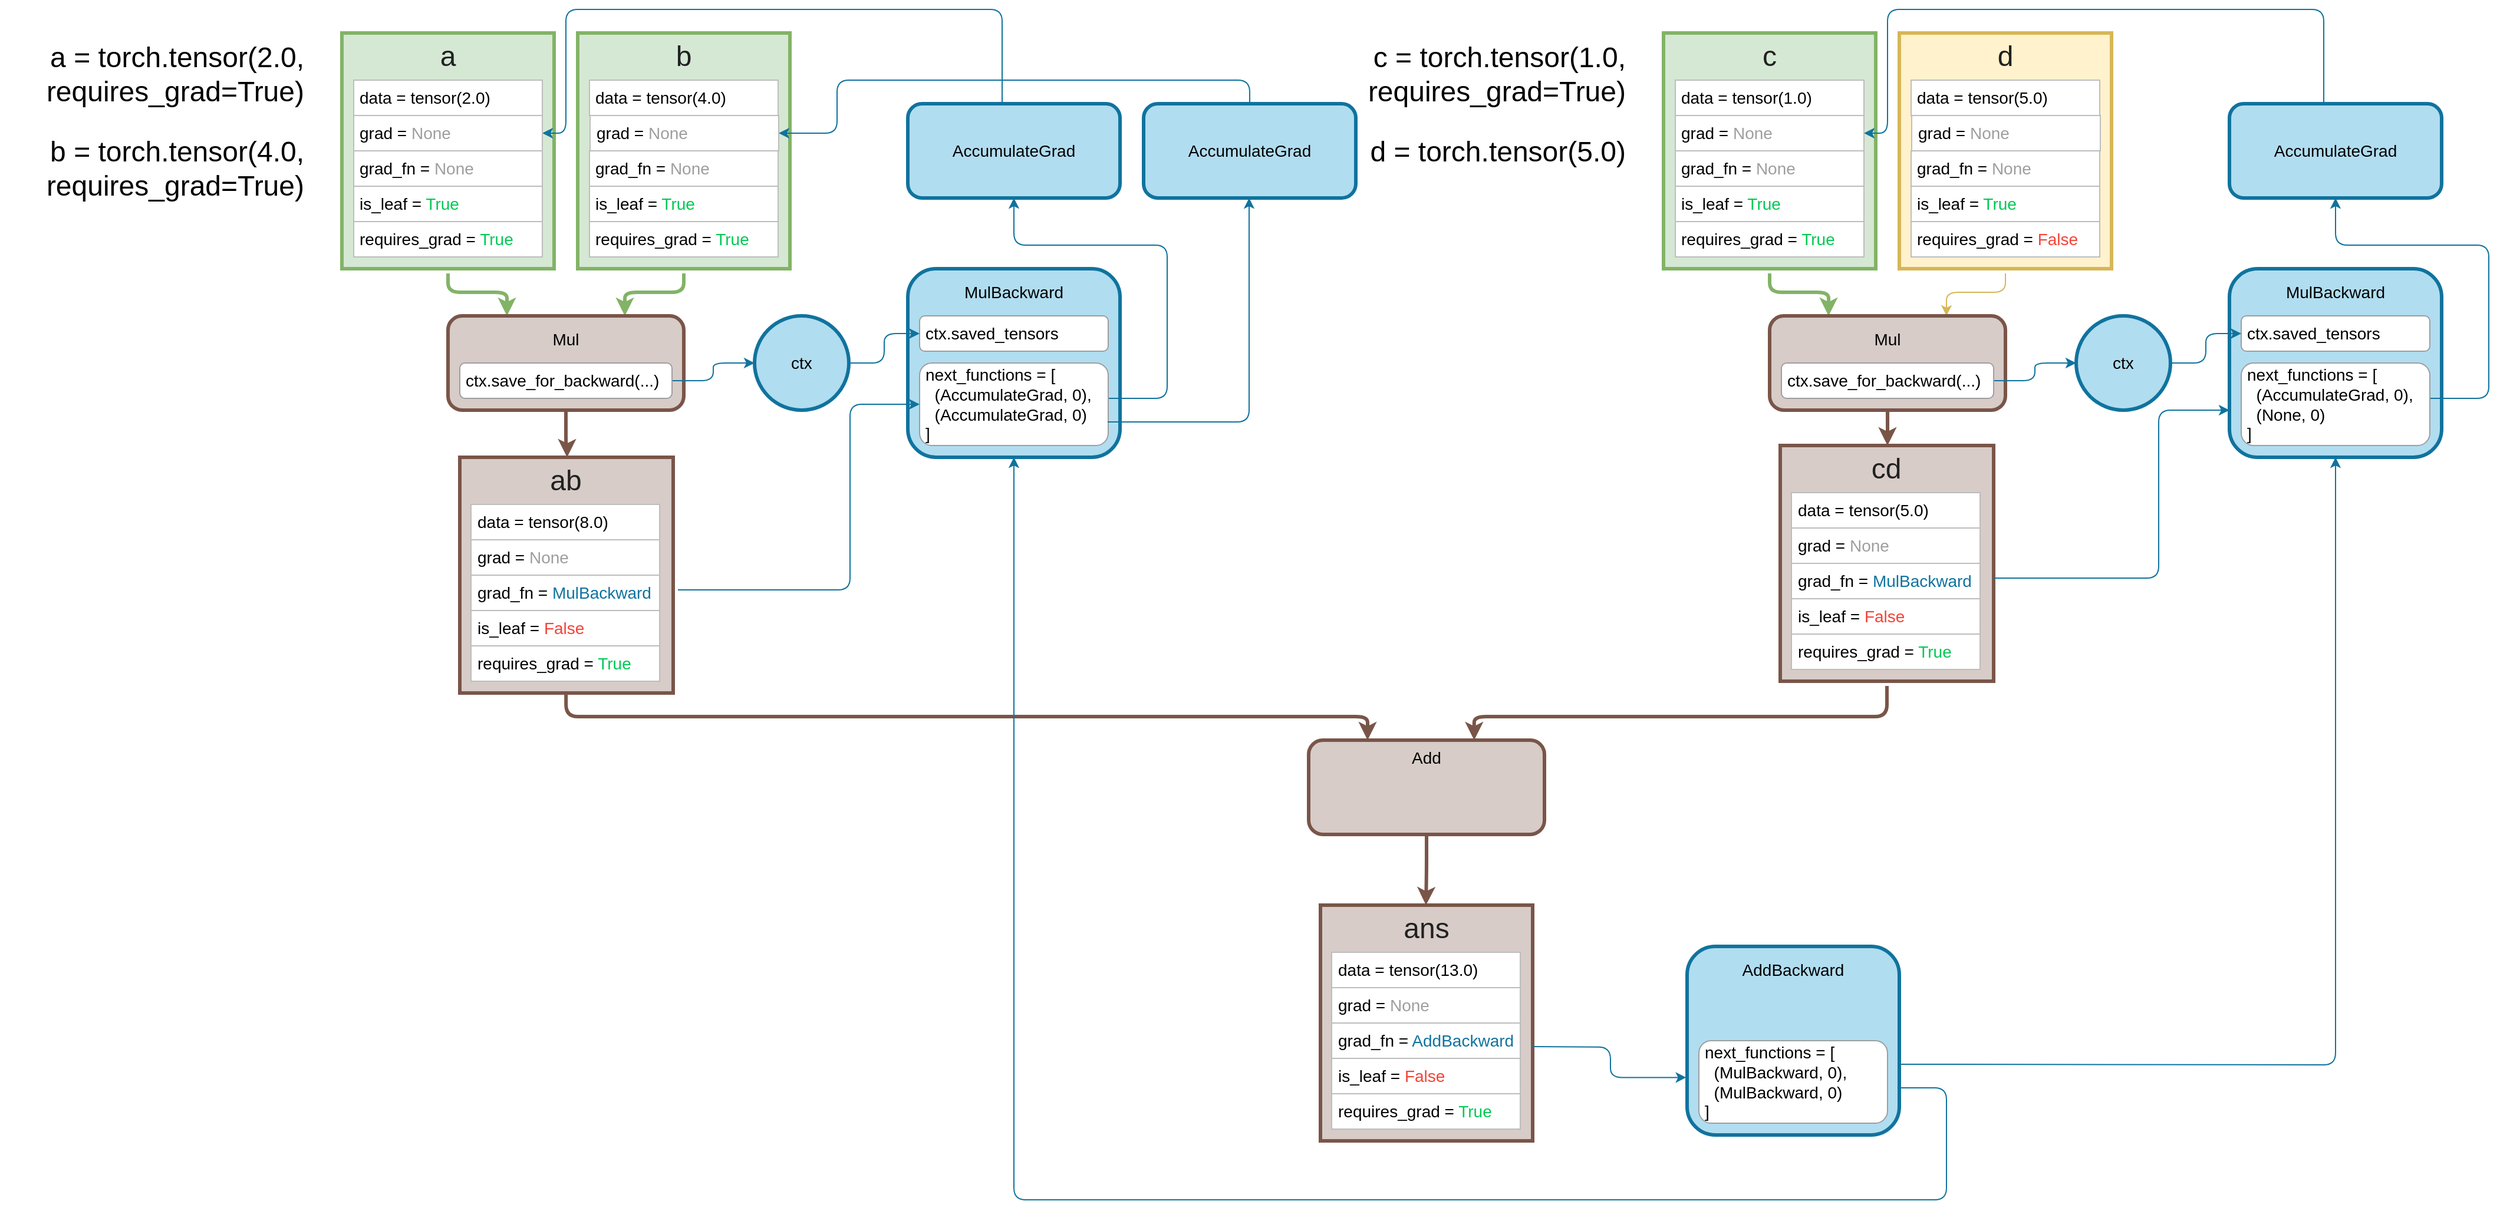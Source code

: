 <mxfile version="20.6.0" type="device" pages="2"><diagram id="vslNxuk_lqRWuXeU4qVt" name="Страница 1"><mxGraphModel dx="2310" dy="827" grid="1" gridSize="10" guides="1" tooltips="1" connect="1" arrows="1" fold="1" page="1" pageScale="1" pageWidth="827" pageHeight="1169" math="0" shadow="0"><root><mxCell id="0"/><mxCell id="1" parent="0"/><mxCell id="qWV-5Fo57e-LOUt43TfL-1" value="c = torch.tensor(1.0, requires_grad=True)" style="text;html=1;strokeColor=none;fillColor=none;align=right;verticalAlign=top;whiteSpace=wrap;rounded=0;fontSize=24;spacing=2;fontColor=#000000;" parent="1" vertex="1"><mxGeometry x="960" y="60" width="260" height="40" as="geometry"/></mxCell><mxCell id="qWV-5Fo57e-LOUt43TfL-3" style="edgeStyle=orthogonalEdgeStyle;html=1;entryX=0.25;entryY=0;jettySize=auto;orthogonalLoop=1;strokeColor=#82b366;strokeWidth=3;endArrow=classic;endFill=1;rounded=1;fillColor=#d5e8d4;" parent="1" source="qWV-5Fo57e-LOUt43TfL-4" target="qWV-5Fo57e-LOUt43TfL-28" edge="1"><mxGeometry relative="1" as="geometry"/></mxCell><mxCell id="qWV-5Fo57e-LOUt43TfL-4" value="" style="rounded=0;whiteSpace=wrap;html=1;fillColor=#d5e8d4;strokeColor=#82b366;glass=0;comic=0;shadow=0;strokeWidth=3;perimeterSpacing=4;" parent="1" vertex="1"><mxGeometry x="1250" y="60" width="180" height="200" as="geometry"/></mxCell><mxCell id="qWV-5Fo57e-LOUt43TfL-5" value="&lt;div style=&quot;text-align: justify ; font-size: 14px&quot;&gt;data = tensor(1.0)&lt;/div&gt;" style="rounded=0;whiteSpace=wrap;html=1;align=left;fontSize=14;fillColor=#ffffff;strokeColor=#BDBDBD;fontColor=#000000;perimeterSpacing=0;labelBorderColor=none;spacing=5;spacingLeft=0;" parent="1" vertex="1"><mxGeometry x="1260" y="100" width="160" height="30" as="geometry"/></mxCell><mxCell id="qWV-5Fo57e-LOUt43TfL-6" value="&lt;div style=&quot;text-align: center ; font-size: 24px&quot;&gt;с&lt;/div&gt;" style="rounded=1;whiteSpace=wrap;html=1;align=center;strokeColor=none;fontSize=24;fillColor=none;fontColor=#212121;" parent="1" vertex="1"><mxGeometry x="1280" y="60" width="120" height="40" as="geometry"/></mxCell><mxCell id="qWV-5Fo57e-LOUt43TfL-7" value="&lt;div style=&quot;text-align: justify ; font-size: 14px&quot;&gt;grad_fn = &lt;font color=&quot;#9e9e9e&quot;&gt;None&lt;/font&gt;&lt;br&gt;&lt;/div&gt;" style="rounded=0;whiteSpace=wrap;html=1;align=left;fontSize=14;verticalAlign=middle;fillColor=#ffffff;strokeColor=#BDBDBD;perimeterSpacing=0;labelBorderColor=none;spacing=5;spacingLeft=0;" parent="1" vertex="1"><mxGeometry x="1260" y="160" width="160" height="30" as="geometry"/></mxCell><mxCell id="qWV-5Fo57e-LOUt43TfL-8" value="&lt;div style=&quot;text-align: justify ; font-size: 14px&quot;&gt;is_leaf = &lt;font color=&quot;#00c853&quot;&gt;True&lt;/font&gt;&lt;br&gt;&lt;/div&gt;" style="rounded=0;whiteSpace=wrap;html=1;align=left;fontSize=14;verticalAlign=middle;fillColor=#ffffff;strokeColor=#BDBDBD;perimeterSpacing=0;labelBorderColor=none;spacing=5;spacingLeft=0;" parent="1" vertex="1"><mxGeometry x="1260" y="190" width="160" height="30" as="geometry"/></mxCell><mxCell id="qWV-5Fo57e-LOUt43TfL-9" value="&lt;div style=&quot;text-align: justify ; font-size: 14px&quot;&gt;&lt;span style=&quot;font-size: 14px&quot;&gt;requires_grad = &lt;font color=&quot;#00c853&quot;&gt;True&lt;/font&gt;&lt;/span&gt;&lt;/div&gt;" style="rounded=0;whiteSpace=wrap;html=1;align=left;fontSize=14;verticalAlign=middle;fillColor=#ffffff;strokeColor=#BDBDBD;perimeterSpacing=0;labelBorderColor=none;spacing=5;spacingLeft=0;" parent="1" vertex="1"><mxGeometry x="1260" y="220" width="160" height="30" as="geometry"/></mxCell><mxCell id="qWV-5Fo57e-LOUt43TfL-10" style="edgeStyle=orthogonalEdgeStyle;rounded=1;html=1;entryX=1;entryY=0.5;jettySize=auto;orthogonalLoop=1;fillColor=#b1ddf0;strokeColor=#10739e;exitX=0;exitY=0.5;" parent="1" source="qWV-5Fo57e-LOUt43TfL-11" edge="1"><mxGeometry relative="1" as="geometry"><Array as="points"><mxPoint x="1810" y="160"/><mxPoint x="1810" y="40"/><mxPoint x="1440" y="40"/><mxPoint x="1440" y="145"/></Array><mxPoint x="1420" y="145" as="targetPoint"/></mxGeometry></mxCell><mxCell id="qWV-5Fo57e-LOUt43TfL-11" value="" style="rounded=1;whiteSpace=wrap;html=1;strokeColor=#10739e;strokeWidth=3;fillColor=#b1ddf0;fontSize=14;align=right;" parent="1" vertex="1"><mxGeometry x="1730" y="120" width="180" height="80" as="geometry"/></mxCell><mxCell id="qWV-5Fo57e-LOUt43TfL-12" value="AccumulateGrad&lt;br&gt;" style="text;html=1;strokeColor=none;fillColor=none;align=center;verticalAlign=middle;whiteSpace=wrap;rounded=0;fontSize=14;fontColor=#000000;" parent="1" vertex="1"><mxGeometry x="1740" y="130" width="160" height="60" as="geometry"/></mxCell><mxCell id="qWV-5Fo57e-LOUt43TfL-13" style="edgeStyle=orthogonalEdgeStyle;html=1;entryX=0.75;entryY=0;jettySize=auto;orthogonalLoop=1;fillColor=#fff2cc;strokeColor=#d6b656;rounded=1;strokeWidth=1;" parent="1" source="qWV-5Fo57e-LOUt43TfL-14" target="qWV-5Fo57e-LOUt43TfL-28" edge="1"><mxGeometry relative="1" as="geometry"/></mxCell><mxCell id="qWV-5Fo57e-LOUt43TfL-14" value="" style="rounded=0;whiteSpace=wrap;html=1;fillColor=#fff2cc;strokeColor=#d6b656;glass=0;comic=0;shadow=0;strokeWidth=3;perimeterSpacing=4;" parent="1" vertex="1"><mxGeometry x="1450" y="60" width="180" height="200" as="geometry"/></mxCell><mxCell id="qWV-5Fo57e-LOUt43TfL-15" value="&lt;div style=&quot;text-align: justify ; font-size: 14px&quot;&gt;data = tensor(5.0)&lt;/div&gt;" style="rounded=0;whiteSpace=wrap;html=1;align=left;fontSize=14;fillColor=#ffffff;strokeColor=#BDBDBD;fontColor=#000000;perimeterSpacing=0;labelBorderColor=none;spacing=5;spacingLeft=0;" parent="1" vertex="1"><mxGeometry x="1460" y="100" width="160" height="30" as="geometry"/></mxCell><mxCell id="qWV-5Fo57e-LOUt43TfL-16" value="&lt;div style=&quot;text-align: center ; font-size: 24px&quot;&gt;d&lt;/div&gt;" style="rounded=1;whiteSpace=wrap;html=1;align=center;strokeColor=none;fontSize=24;fillColor=none;fontColor=#212121;" parent="1" vertex="1"><mxGeometry x="1480" y="60" width="120" height="40" as="geometry"/></mxCell><mxCell id="qWV-5Fo57e-LOUt43TfL-17" value="&lt;div style=&quot;text-align: justify ; font-size: 14px&quot;&gt;grad_fn = &lt;font color=&quot;#9e9e9e&quot;&gt;None&lt;/font&gt;&lt;br&gt;&lt;/div&gt;" style="rounded=0;whiteSpace=wrap;html=1;align=left;fontSize=14;verticalAlign=middle;fillColor=#ffffff;strokeColor=#BDBDBD;perimeterSpacing=0;labelBorderColor=none;spacing=5;spacingLeft=0;" parent="1" vertex="1"><mxGeometry x="1460" y="160" width="160" height="30" as="geometry"/></mxCell><mxCell id="qWV-5Fo57e-LOUt43TfL-18" value="&lt;div style=&quot;text-align: justify ; font-size: 14px&quot;&gt;is_leaf = &lt;font color=&quot;#00c853&quot;&gt;True&lt;/font&gt;&lt;br&gt;&lt;/div&gt;" style="rounded=0;whiteSpace=wrap;html=1;align=left;fontSize=14;verticalAlign=middle;fillColor=#ffffff;strokeColor=#BDBDBD;perimeterSpacing=0;labelBorderColor=none;spacing=5;spacingLeft=0;" parent="1" vertex="1"><mxGeometry x="1460" y="190" width="160" height="30" as="geometry"/></mxCell><mxCell id="qWV-5Fo57e-LOUt43TfL-27" style="edgeStyle=orthogonalEdgeStyle;html=1;endArrow=classic;endFill=1;jettySize=auto;orthogonalLoop=1;strokeColor=#795548;strokeWidth=3;rounded=1;" parent="1" source="qWV-5Fo57e-LOUt43TfL-28" edge="1"><mxGeometry relative="1" as="geometry"><mxPoint x="1440" y="410" as="targetPoint"/><Array as="points"><mxPoint x="1440" y="400"/><mxPoint x="1440" y="400"/></Array></mxGeometry></mxCell><mxCell id="qWV-5Fo57e-LOUt43TfL-28" value="" style="rounded=1;whiteSpace=wrap;html=1;strokeColor=#795548;strokeWidth=3;fillColor=#D7CCC8;fontSize=14;align=right;" parent="1" vertex="1"><mxGeometry x="1340" y="300" width="200" height="80" as="geometry"/></mxCell><mxCell id="qWV-5Fo57e-LOUt43TfL-29" value="Mul&lt;br&gt;" style="text;html=1;strokeColor=none;fillColor=none;align=center;verticalAlign=middle;whiteSpace=wrap;rounded=0;fontSize=14;fontColor=#000000;" parent="1" vertex="1"><mxGeometry x="1400" y="300" width="80" height="40" as="geometry"/></mxCell><mxCell id="qWV-5Fo57e-LOUt43TfL-30" style="edgeStyle=orthogonalEdgeStyle;html=1;entryX=0;entryY=0.5;endArrow=classic;endFill=1;jettySize=auto;orthogonalLoop=1;strokeColor=#10739e;strokeWidth=1;fillColor=#b1ddf0;rounded=1;" parent="1" source="qWV-5Fo57e-LOUt43TfL-31" target="qWV-5Fo57e-LOUt43TfL-32" edge="1"><mxGeometry relative="1" as="geometry"/></mxCell><mxCell id="qWV-5Fo57e-LOUt43TfL-31" value="ctx.save_for_backward(...)&lt;br&gt;" style="rounded=1;whiteSpace=wrap;html=1;strokeColor=#9E9E9E;strokeWidth=1;fillColor=#ffffff;gradientColor=none;fontSize=14;fontColor=#000000;align=left;spacing=5;" parent="1" vertex="1"><mxGeometry x="1350" y="340" width="180" height="30" as="geometry"/></mxCell><mxCell id="qWV-5Fo57e-LOUt43TfL-32" value="ctx" style="ellipse;whiteSpace=wrap;html=1;aspect=fixed;strokeColor=#10739e;strokeWidth=3;fillColor=#b1ddf0;fontSize=14;" parent="1" vertex="1"><mxGeometry x="1600" y="300" width="80" height="80" as="geometry"/></mxCell><mxCell id="qWV-5Fo57e-LOUt43TfL-33" value="" style="rounded=1;whiteSpace=wrap;html=1;strokeColor=#10739e;strokeWidth=3;fillColor=#b1ddf0;fontSize=14;align=right;" parent="1" vertex="1"><mxGeometry x="1730" y="260" width="180" height="160" as="geometry"/></mxCell><mxCell id="qWV-5Fo57e-LOUt43TfL-34" value="MulBackward&lt;br&gt;" style="text;html=1;strokeColor=none;fillColor=none;align=center;verticalAlign=middle;whiteSpace=wrap;rounded=0;fontSize=14;fontColor=#000000;" parent="1" vertex="1"><mxGeometry x="1740" y="260" width="160" height="40" as="geometry"/></mxCell><mxCell id="qWV-5Fo57e-LOUt43TfL-35" value="ctx.saved_tensors&lt;br&gt;" style="rounded=1;whiteSpace=wrap;html=1;strokeColor=#9E9E9E;strokeWidth=1;fillColor=#ffffff;gradientColor=none;fontSize=14;fontColor=#000000;align=left;spacing=5;" parent="1" vertex="1"><mxGeometry x="1740" y="300" width="160" height="30" as="geometry"/></mxCell><mxCell id="qWV-5Fo57e-LOUt43TfL-36" style="edgeStyle=orthogonalEdgeStyle;html=1;entryX=0;entryY=0.5;endArrow=classic;endFill=1;jettySize=auto;orthogonalLoop=1;strokeColor=#10739e;strokeWidth=1;fontSize=14;fillColor=#b1ddf0;rounded=1;" parent="1" source="qWV-5Fo57e-LOUt43TfL-32" target="qWV-5Fo57e-LOUt43TfL-35" edge="1"><mxGeometry relative="1" as="geometry"/></mxCell><mxCell id="qWV-5Fo57e-LOUt43TfL-37" style="edgeStyle=orthogonalEdgeStyle;rounded=1;html=1;jettySize=auto;orthogonalLoop=1;strokeColor=#10739E;entryX=0.5;entryY=1;" parent="1" source="qWV-5Fo57e-LOUt43TfL-38" target="qWV-5Fo57e-LOUt43TfL-11" edge="1"><mxGeometry relative="1" as="geometry"><mxPoint x="1910" y="210" as="targetPoint"/><Array as="points"><mxPoint x="1950" y="370"/><mxPoint x="1950" y="240"/><mxPoint x="1820" y="240"/></Array></mxGeometry></mxCell><mxCell id="qWV-5Fo57e-LOUt43TfL-38" value="next_functions = [&lt;br&gt;&amp;nbsp; (AccumulateGrad, 0),&lt;br&gt;&amp;nbsp; (None, 0)&lt;br&gt;]&lt;br&gt;" style="rounded=1;whiteSpace=wrap;html=1;strokeColor=#9E9E9E;strokeWidth=1;fillColor=#ffffff;gradientColor=none;fontSize=14;fontColor=#000000;align=left;spacing=5;" parent="1" vertex="1"><mxGeometry x="1740" y="340" width="160" height="70" as="geometry"/></mxCell><mxCell id="qWV-5Fo57e-LOUt43TfL-39" value="&lt;div style=&quot;text-align: justify ; font-size: 14px&quot;&gt;&lt;span style=&quot;font-size: 14px&quot;&gt;requires_grad = &lt;font color=&quot;#f44336&quot;&gt;False&lt;/font&gt;&lt;/span&gt;&lt;/div&gt;" style="rounded=0;whiteSpace=wrap;html=1;align=left;fontSize=14;verticalAlign=middle;fillColor=#ffffff;strokeColor=#BDBDBD;perimeterSpacing=0;labelBorderColor=none;spacing=5;spacingLeft=0;" parent="1" vertex="1"><mxGeometry x="1460" y="220" width="160" height="30" as="geometry"/></mxCell><mxCell id="qWV-5Fo57e-LOUt43TfL-40" value="d = torch.tensor(5.0)" style="text;html=1;strokeColor=none;fillColor=none;align=right;verticalAlign=top;whiteSpace=wrap;rounded=0;fontSize=24;spacing=2;fontColor=#000000;" parent="1" vertex="1"><mxGeometry x="960" y="140" width="260" height="40" as="geometry"/></mxCell><mxCell id="qWV-5Fo57e-LOUt43TfL-41" value="&lt;div style=&quot;text-align: justify ; font-size: 14px&quot;&gt;grad = &lt;font color=&quot;#9e9e9e&quot;&gt;None&lt;/font&gt;&lt;br&gt;&lt;/div&gt;" style="rounded=0;whiteSpace=wrap;html=1;align=left;fontSize=14;fillColor=#ffffff;strokeColor=#BDBDBD;perimeterSpacing=0;labelBorderColor=none;spacing=5;spacingLeft=0;" parent="1" vertex="1"><mxGeometry x="1460.5" y="130" width="160" height="30" as="geometry"/></mxCell><mxCell id="qWV-5Fo57e-LOUt43TfL-42" value="&lt;div style=&quot;text-align: justify ; font-size: 14px&quot;&gt;grad = &lt;font color=&quot;#9e9e9e&quot;&gt;None&lt;/font&gt;&lt;br&gt;&lt;/div&gt;" style="rounded=0;whiteSpace=wrap;html=1;align=left;fontSize=14;fillColor=#ffffff;strokeColor=#BDBDBD;perimeterSpacing=0;labelBorderColor=none;spacing=5;spacingLeft=0;" parent="1" vertex="1"><mxGeometry x="1260" y="130" width="160" height="30" as="geometry"/></mxCell><mxCell id="qWV-5Fo57e-LOUt43TfL-43" value="a = torch.tensor(2.0, requires_grad=True)&lt;br style=&quot;font-size: 24px&quot;&gt;" style="text;html=1;strokeColor=none;fillColor=none;align=right;verticalAlign=top;whiteSpace=wrap;rounded=0;fontSize=24;spacing=2;fontColor=#000000;" parent="1" vertex="1"><mxGeometry x="-161" y="60" width="260" height="40" as="geometry"/></mxCell><mxCell id="qWV-5Fo57e-LOUt43TfL-45" style="edgeStyle=orthogonalEdgeStyle;html=1;entryX=0.25;entryY=0;jettySize=auto;orthogonalLoop=1;strokeColor=#82b366;strokeWidth=3;endArrow=classic;endFill=1;rounded=1;fillColor=#d5e8d4;" parent="1" source="qWV-5Fo57e-LOUt43TfL-46" target="qWV-5Fo57e-LOUt43TfL-70" edge="1"><mxGeometry relative="1" as="geometry"/></mxCell><mxCell id="qWV-5Fo57e-LOUt43TfL-46" value="" style="rounded=0;whiteSpace=wrap;html=1;fillColor=#d5e8d4;strokeColor=#82b366;glass=0;comic=0;shadow=0;strokeWidth=3;perimeterSpacing=4;" parent="1" vertex="1"><mxGeometry x="129" y="60" width="180" height="200" as="geometry"/></mxCell><mxCell id="qWV-5Fo57e-LOUt43TfL-47" value="&lt;div style=&quot;text-align: justify ; font-size: 14px&quot;&gt;data = tensor(2.0)&lt;/div&gt;" style="rounded=0;whiteSpace=wrap;html=1;align=left;fontSize=14;fillColor=#ffffff;strokeColor=#BDBDBD;fontColor=#000000;perimeterSpacing=0;labelBorderColor=none;spacing=5;spacingLeft=0;" parent="1" vertex="1"><mxGeometry x="139" y="100" width="160" height="30" as="geometry"/></mxCell><mxCell id="qWV-5Fo57e-LOUt43TfL-48" value="&lt;div style=&quot;text-align: center ; font-size: 24px&quot;&gt;a&lt;/div&gt;" style="rounded=1;whiteSpace=wrap;html=1;align=center;strokeColor=none;fontSize=24;fillColor=none;fontColor=#212121;" parent="1" vertex="1"><mxGeometry x="159" y="60" width="120" height="40" as="geometry"/></mxCell><mxCell id="qWV-5Fo57e-LOUt43TfL-49" value="&lt;div style=&quot;text-align: justify ; font-size: 14px&quot;&gt;grad_fn = &lt;font color=&quot;#9e9e9e&quot;&gt;None&lt;/font&gt;&lt;br&gt;&lt;/div&gt;" style="rounded=0;whiteSpace=wrap;html=1;align=left;fontSize=14;verticalAlign=middle;fillColor=#ffffff;strokeColor=#BDBDBD;perimeterSpacing=0;labelBorderColor=none;spacing=5;spacingLeft=0;" parent="1" vertex="1"><mxGeometry x="139" y="160" width="160" height="30" as="geometry"/></mxCell><mxCell id="qWV-5Fo57e-LOUt43TfL-50" value="&lt;div style=&quot;text-align: justify ; font-size: 14px&quot;&gt;is_leaf = &lt;font color=&quot;#00c853&quot;&gt;True&lt;/font&gt;&lt;br&gt;&lt;/div&gt;" style="rounded=0;whiteSpace=wrap;html=1;align=left;fontSize=14;verticalAlign=middle;fillColor=#ffffff;strokeColor=#BDBDBD;perimeterSpacing=0;labelBorderColor=none;spacing=5;spacingLeft=0;" parent="1" vertex="1"><mxGeometry x="139" y="190" width="160" height="30" as="geometry"/></mxCell><mxCell id="qWV-5Fo57e-LOUt43TfL-51" value="&lt;div style=&quot;text-align: justify ; font-size: 14px&quot;&gt;&lt;span style=&quot;font-size: 14px&quot;&gt;requires_grad = &lt;font color=&quot;#00c853&quot;&gt;True&lt;/font&gt;&lt;/span&gt;&lt;/div&gt;" style="rounded=0;whiteSpace=wrap;html=1;align=left;fontSize=14;verticalAlign=middle;fillColor=#ffffff;strokeColor=#BDBDBD;perimeterSpacing=0;labelBorderColor=none;spacing=5;spacingLeft=0;" parent="1" vertex="1"><mxGeometry x="139" y="220" width="160" height="30" as="geometry"/></mxCell><mxCell id="qWV-5Fo57e-LOUt43TfL-52" style="edgeStyle=orthogonalEdgeStyle;rounded=1;html=1;entryX=1;entryY=0.5;jettySize=auto;orthogonalLoop=1;fillColor=#b1ddf0;strokeColor=#10739e;exitX=0;exitY=0.5;" parent="1" source="qWV-5Fo57e-LOUt43TfL-53" edge="1"><mxGeometry relative="1" as="geometry"><Array as="points"><mxPoint x="689" y="160"/><mxPoint x="689" y="40"/><mxPoint x="319" y="40"/><mxPoint x="319" y="145"/></Array><mxPoint x="299" y="145" as="targetPoint"/></mxGeometry></mxCell><mxCell id="qWV-5Fo57e-LOUt43TfL-53" value="" style="rounded=1;whiteSpace=wrap;html=1;strokeColor=#10739e;strokeWidth=3;fillColor=#b1ddf0;fontSize=14;align=right;" parent="1" vertex="1"><mxGeometry x="609" y="120" width="180" height="80" as="geometry"/></mxCell><mxCell id="qWV-5Fo57e-LOUt43TfL-54" value="AccumulateGrad&lt;br&gt;" style="text;html=1;strokeColor=none;fillColor=none;align=center;verticalAlign=middle;whiteSpace=wrap;rounded=0;fontSize=14;fontColor=#000000;" parent="1" vertex="1"><mxGeometry x="619" y="130" width="160" height="60" as="geometry"/></mxCell><mxCell id="qWV-5Fo57e-LOUt43TfL-55" style="edgeStyle=orthogonalEdgeStyle;html=1;entryX=0.75;entryY=0;jettySize=auto;orthogonalLoop=1;fillColor=#d5e8d4;strokeColor=#82b366;rounded=1;strokeWidth=3;" parent="1" source="qWV-5Fo57e-LOUt43TfL-56" target="qWV-5Fo57e-LOUt43TfL-70" edge="1"><mxGeometry relative="1" as="geometry"/></mxCell><mxCell id="qWV-5Fo57e-LOUt43TfL-56" value="" style="rounded=0;whiteSpace=wrap;html=1;fillColor=#d5e8d4;strokeColor=#82b366;glass=0;comic=0;shadow=0;strokeWidth=3;perimeterSpacing=4;" parent="1" vertex="1"><mxGeometry x="329" y="60" width="180" height="200" as="geometry"/></mxCell><mxCell id="qWV-5Fo57e-LOUt43TfL-57" value="&lt;div style=&quot;text-align: justify ; font-size: 14px&quot;&gt;data = tensor(4.0)&lt;/div&gt;" style="rounded=0;whiteSpace=wrap;html=1;align=left;fontSize=14;fillColor=#ffffff;strokeColor=#BDBDBD;fontColor=#000000;perimeterSpacing=0;labelBorderColor=none;spacing=5;spacingLeft=0;" parent="1" vertex="1"><mxGeometry x="339" y="100" width="160" height="30" as="geometry"/></mxCell><mxCell id="qWV-5Fo57e-LOUt43TfL-58" value="&lt;div style=&quot;text-align: center ; font-size: 24px&quot;&gt;b&lt;/div&gt;" style="rounded=1;whiteSpace=wrap;html=1;align=center;strokeColor=none;fontSize=24;fillColor=none;fontColor=#212121;" parent="1" vertex="1"><mxGeometry x="359" y="60" width="120" height="40" as="geometry"/></mxCell><mxCell id="qWV-5Fo57e-LOUt43TfL-59" value="&lt;div style=&quot;text-align: justify ; font-size: 14px&quot;&gt;grad_fn = &lt;font color=&quot;#9e9e9e&quot;&gt;None&lt;/font&gt;&lt;br&gt;&lt;/div&gt;" style="rounded=0;whiteSpace=wrap;html=1;align=left;fontSize=14;verticalAlign=middle;fillColor=#ffffff;strokeColor=#BDBDBD;perimeterSpacing=0;labelBorderColor=none;spacing=5;spacingLeft=0;" parent="1" vertex="1"><mxGeometry x="339" y="160" width="160" height="30" as="geometry"/></mxCell><mxCell id="qWV-5Fo57e-LOUt43TfL-60" value="&lt;div style=&quot;text-align: justify ; font-size: 14px&quot;&gt;is_leaf = &lt;font color=&quot;#00c853&quot;&gt;True&lt;/font&gt;&lt;br&gt;&lt;/div&gt;" style="rounded=0;whiteSpace=wrap;html=1;align=left;fontSize=14;verticalAlign=middle;fillColor=#ffffff;strokeColor=#BDBDBD;perimeterSpacing=0;labelBorderColor=none;spacing=5;spacingLeft=0;" parent="1" vertex="1"><mxGeometry x="339" y="190" width="160" height="30" as="geometry"/></mxCell><mxCell id="qWV-5Fo57e-LOUt43TfL-69" style="edgeStyle=orthogonalEdgeStyle;html=1;endArrow=classic;endFill=1;jettySize=auto;orthogonalLoop=1;strokeColor=#795548;strokeWidth=3;rounded=1;" parent="1" source="qWV-5Fo57e-LOUt43TfL-70" edge="1"><mxGeometry relative="1" as="geometry"><mxPoint x="320" y="420" as="targetPoint"/><Array as="points"><mxPoint x="319" y="410"/><mxPoint x="320" y="410"/></Array></mxGeometry></mxCell><mxCell id="qWV-5Fo57e-LOUt43TfL-70" value="" style="rounded=1;whiteSpace=wrap;html=1;strokeColor=#795548;strokeWidth=3;fillColor=#D7CCC8;fontSize=14;align=right;" parent="1" vertex="1"><mxGeometry x="219" y="300" width="200" height="80" as="geometry"/></mxCell><mxCell id="qWV-5Fo57e-LOUt43TfL-71" value="Mul&lt;br&gt;" style="text;html=1;strokeColor=none;fillColor=none;align=center;verticalAlign=middle;whiteSpace=wrap;rounded=0;fontSize=14;fontColor=#000000;" parent="1" vertex="1"><mxGeometry x="279" y="300" width="80" height="40" as="geometry"/></mxCell><mxCell id="qWV-5Fo57e-LOUt43TfL-72" style="edgeStyle=orthogonalEdgeStyle;html=1;entryX=0;entryY=0.5;endArrow=classic;endFill=1;jettySize=auto;orthogonalLoop=1;strokeColor=#10739e;strokeWidth=1;fillColor=#b1ddf0;rounded=1;" parent="1" source="qWV-5Fo57e-LOUt43TfL-73" target="qWV-5Fo57e-LOUt43TfL-74" edge="1"><mxGeometry relative="1" as="geometry"/></mxCell><mxCell id="qWV-5Fo57e-LOUt43TfL-73" value="ctx.save_for_backward(...)&lt;br&gt;" style="rounded=1;whiteSpace=wrap;html=1;strokeColor=#9E9E9E;strokeWidth=1;fillColor=#ffffff;gradientColor=none;fontSize=14;fontColor=#000000;align=left;spacing=5;" parent="1" vertex="1"><mxGeometry x="229" y="340" width="180" height="30" as="geometry"/></mxCell><mxCell id="qWV-5Fo57e-LOUt43TfL-74" value="ctx" style="ellipse;whiteSpace=wrap;html=1;aspect=fixed;strokeColor=#10739e;strokeWidth=3;fillColor=#b1ddf0;fontSize=14;" parent="1" vertex="1"><mxGeometry x="479" y="300" width="80" height="80" as="geometry"/></mxCell><mxCell id="qWV-5Fo57e-LOUt43TfL-75" value="" style="rounded=1;whiteSpace=wrap;html=1;strokeColor=#10739e;strokeWidth=3;fillColor=#b1ddf0;fontSize=14;align=right;" parent="1" vertex="1"><mxGeometry x="609" y="260" width="180" height="160" as="geometry"/></mxCell><mxCell id="qWV-5Fo57e-LOUt43TfL-76" value="MulBackward&lt;br&gt;" style="text;html=1;strokeColor=none;fillColor=none;align=center;verticalAlign=middle;whiteSpace=wrap;rounded=0;fontSize=14;fontColor=#000000;" parent="1" vertex="1"><mxGeometry x="619" y="260" width="160" height="40" as="geometry"/></mxCell><mxCell id="qWV-5Fo57e-LOUt43TfL-77" value="ctx.saved_tensors&lt;br&gt;" style="rounded=1;whiteSpace=wrap;html=1;strokeColor=#9E9E9E;strokeWidth=1;fillColor=#ffffff;gradientColor=none;fontSize=14;fontColor=#000000;align=left;spacing=5;" parent="1" vertex="1"><mxGeometry x="619" y="300" width="160" height="30" as="geometry"/></mxCell><mxCell id="qWV-5Fo57e-LOUt43TfL-78" style="edgeStyle=orthogonalEdgeStyle;html=1;entryX=0;entryY=0.5;endArrow=classic;endFill=1;jettySize=auto;orthogonalLoop=1;strokeColor=#10739e;strokeWidth=1;fontSize=14;fillColor=#b1ddf0;rounded=1;" parent="1" source="qWV-5Fo57e-LOUt43TfL-74" target="qWV-5Fo57e-LOUt43TfL-77" edge="1"><mxGeometry relative="1" as="geometry"/></mxCell><mxCell id="qWV-5Fo57e-LOUt43TfL-79" style="edgeStyle=orthogonalEdgeStyle;rounded=1;html=1;jettySize=auto;orthogonalLoop=1;strokeColor=#10739E;entryX=0.5;entryY=1;" parent="1" source="qWV-5Fo57e-LOUt43TfL-80" target="qWV-5Fo57e-LOUt43TfL-53" edge="1"><mxGeometry relative="1" as="geometry"><mxPoint x="789" y="210" as="targetPoint"/><Array as="points"><mxPoint x="829" y="370"/><mxPoint x="829" y="240"/><mxPoint x="699" y="240"/></Array></mxGeometry></mxCell><mxCell id="qWV-5Fo57e-LOUt43TfL-80" value="next_functions = [&lt;br&gt;&amp;nbsp; (AccumulateGrad, 0),&lt;br&gt;&amp;nbsp; (AccumulateGrad, 0)&lt;br&gt;]&lt;br&gt;" style="rounded=1;whiteSpace=wrap;html=1;strokeColor=#9E9E9E;strokeWidth=1;fillColor=#ffffff;gradientColor=none;fontSize=14;fontColor=#000000;align=left;spacing=5;" parent="1" vertex="1"><mxGeometry x="619" y="340" width="160" height="70" as="geometry"/></mxCell><mxCell id="qWV-5Fo57e-LOUt43TfL-81" value="&lt;div style=&quot;text-align: justify ; font-size: 14px&quot;&gt;&lt;span style=&quot;font-size: 14px&quot;&gt;requires_grad = &lt;font color=&quot;#00c853&quot;&gt;True&lt;/font&gt;&lt;/span&gt;&lt;/div&gt;" style="rounded=0;whiteSpace=wrap;html=1;align=left;fontSize=14;verticalAlign=middle;fillColor=#ffffff;strokeColor=#BDBDBD;perimeterSpacing=0;labelBorderColor=none;spacing=5;spacingLeft=0;" parent="1" vertex="1"><mxGeometry x="339" y="220" width="160" height="30" as="geometry"/></mxCell><mxCell id="qWV-5Fo57e-LOUt43TfL-82" value="b = torch.tensor(4.0, requires_grad=True)" style="text;html=1;strokeColor=none;fillColor=none;align=right;verticalAlign=top;whiteSpace=wrap;rounded=0;fontSize=24;spacing=2;fontColor=#000000;" parent="1" vertex="1"><mxGeometry x="-161" y="140" width="260" height="40" as="geometry"/></mxCell><mxCell id="qWV-5Fo57e-LOUt43TfL-83" value="" style="rounded=1;whiteSpace=wrap;html=1;strokeColor=#10739e;strokeWidth=3;fillColor=#b1ddf0;fontSize=14;align=right;" parent="1" vertex="1"><mxGeometry x="809" y="120" width="180" height="80" as="geometry"/></mxCell><mxCell id="qWV-5Fo57e-LOUt43TfL-84" style="edgeStyle=orthogonalEdgeStyle;rounded=1;html=1;entryX=1;entryY=0.5;jettySize=auto;orthogonalLoop=1;strokeColor=#10739E;strokeWidth=1;fontSize=14;fontColor=#10739E;exitX=0.5;exitY=0;" parent="1" source="qWV-5Fo57e-LOUt43TfL-83" edge="1"><mxGeometry relative="1" as="geometry"><Array as="points"><mxPoint x="899" y="100"/><mxPoint x="549" y="100"/><mxPoint x="549" y="145"/></Array><mxPoint x="499.5" y="145" as="targetPoint"/></mxGeometry></mxCell><mxCell id="qWV-5Fo57e-LOUt43TfL-85" value="AccumulateGrad&lt;br&gt;" style="text;html=1;strokeColor=none;fillColor=none;align=center;verticalAlign=middle;whiteSpace=wrap;rounded=0;fontSize=14;fontColor=#000000;" parent="1" vertex="1"><mxGeometry x="819" y="130" width="160" height="60" as="geometry"/></mxCell><mxCell id="qWV-5Fo57e-LOUt43TfL-86" style="edgeStyle=orthogonalEdgeStyle;rounded=1;html=1;entryX=0.5;entryY=1;jettySize=auto;orthogonalLoop=1;strokeWidth=1;strokeColor=#10739E;" parent="1" edge="1"><mxGeometry relative="1" as="geometry"><mxPoint x="778.5" y="390" as="sourcePoint"/><mxPoint x="898.5" y="200" as="targetPoint"/><Array as="points"><mxPoint x="898.5" y="390"/></Array></mxGeometry></mxCell><mxCell id="qWV-5Fo57e-LOUt43TfL-87" value="&lt;div style=&quot;text-align: justify ; font-size: 14px&quot;&gt;grad = &lt;font color=&quot;#9e9e9e&quot;&gt;None&lt;/font&gt;&lt;br&gt;&lt;/div&gt;" style="rounded=0;whiteSpace=wrap;html=1;align=left;fontSize=14;fillColor=#ffffff;strokeColor=#BDBDBD;perimeterSpacing=0;labelBorderColor=none;spacing=5;spacingLeft=0;" parent="1" vertex="1"><mxGeometry x="339.5" y="130" width="160" height="30" as="geometry"/></mxCell><mxCell id="qWV-5Fo57e-LOUt43TfL-88" value="&lt;div style=&quot;text-align: justify ; font-size: 14px&quot;&gt;grad = &lt;font color=&quot;#9e9e9e&quot;&gt;None&lt;/font&gt;&lt;br&gt;&lt;/div&gt;" style="rounded=0;whiteSpace=wrap;html=1;align=left;fontSize=14;fillColor=#ffffff;strokeColor=#BDBDBD;perimeterSpacing=0;labelBorderColor=none;spacing=5;spacingLeft=0;" parent="1" vertex="1"><mxGeometry x="139" y="130" width="160" height="30" as="geometry"/></mxCell><mxCell id="qWV-5Fo57e-LOUt43TfL-89" value="Add" style="rounded=1;whiteSpace=wrap;html=1;strokeColor=#795548;strokeWidth=3;fillColor=#D7CCC8;fontSize=14;align=center;verticalAlign=top;" parent="1" vertex="1"><mxGeometry x="949" y="660" width="200" height="80" as="geometry"/></mxCell><mxCell id="qWV-5Fo57e-LOUt43TfL-90" value="" style="rounded=0;whiteSpace=wrap;html=1;fillColor=#D7CCC8;strokeColor=#795548;glass=0;comic=0;shadow=0;strokeWidth=3;perimeterSpacing=4;" parent="1" vertex="1"><mxGeometry x="959" y="800" width="180" height="200" as="geometry"/></mxCell><mxCell id="qWV-5Fo57e-LOUt43TfL-91" value="&lt;div style=&quot;text-align: justify ; font-size: 14px&quot;&gt;data = tensor(13.0)&lt;/div&gt;" style="rounded=0;whiteSpace=wrap;html=1;align=left;fontSize=14;fillColor=#ffffff;strokeColor=#BDBDBD;fontColor=#000000;perimeterSpacing=0;labelBorderColor=none;spacing=5;spacingLeft=0;" parent="1" vertex="1"><mxGeometry x="968.5" y="840" width="160" height="30" as="geometry"/></mxCell><mxCell id="qWV-5Fo57e-LOUt43TfL-92" value="&lt;div style=&quot;text-align: justify ; font-size: 14px&quot;&gt;grad = &lt;font color=&quot;#9e9e9e&quot;&gt;None&lt;/font&gt;&lt;br&gt;&lt;/div&gt;" style="rounded=0;whiteSpace=wrap;html=1;align=left;fontSize=14;fillColor=#ffffff;strokeColor=#BDBDBD;perimeterSpacing=0;labelBorderColor=none;spacing=5;spacingLeft=0;" parent="1" vertex="1"><mxGeometry x="968.5" y="870" width="160" height="30" as="geometry"/></mxCell><mxCell id="qWV-5Fo57e-LOUt43TfL-93" value="&lt;div style=&quot;text-align: center ; font-size: 24px&quot;&gt;ans&lt;/div&gt;" style="rounded=1;whiteSpace=wrap;html=1;align=center;strokeColor=none;fontSize=24;fillColor=none;fontColor=#212121;" parent="1" vertex="1"><mxGeometry x="988.5" y="800" width="120" height="40" as="geometry"/></mxCell><mxCell id="qWV-5Fo57e-LOUt43TfL-94" value="&lt;div style=&quot;text-align: justify ; font-size: 14px&quot;&gt;grad_fn = &lt;font color=&quot;#10739e&quot;&gt;AddBackward&lt;/font&gt;&lt;br&gt;&lt;/div&gt;" style="rounded=0;whiteSpace=wrap;html=1;align=left;fontSize=14;verticalAlign=middle;fillColor=#ffffff;strokeColor=#BDBDBD;perimeterSpacing=0;labelBorderColor=none;spacing=5;spacingLeft=0;" parent="1" vertex="1"><mxGeometry x="968.5" y="900" width="160" height="30" as="geometry"/></mxCell><mxCell id="qWV-5Fo57e-LOUt43TfL-95" value="&lt;div style=&quot;text-align: justify ; font-size: 14px&quot;&gt;is_leaf = &lt;font color=&quot;#f44336&quot;&gt;False&lt;/font&gt;&lt;br&gt;&lt;/div&gt;" style="rounded=0;whiteSpace=wrap;html=1;align=left;fontSize=14;verticalAlign=middle;fillColor=#ffffff;strokeColor=#BDBDBD;perimeterSpacing=0;labelBorderColor=none;spacing=5;spacingLeft=0;" parent="1" vertex="1"><mxGeometry x="968.5" y="930" width="160" height="30" as="geometry"/></mxCell><mxCell id="qWV-5Fo57e-LOUt43TfL-96" value="&lt;div style=&quot;text-align: justify ; font-size: 14px&quot;&gt;&lt;span style=&quot;font-size: 14px&quot;&gt;requires_grad = &lt;font color=&quot;#00c853&quot;&gt;True&lt;/font&gt;&lt;/span&gt;&lt;/div&gt;" style="rounded=0;whiteSpace=wrap;html=1;align=left;fontSize=14;verticalAlign=middle;fillColor=#ffffff;strokeColor=#BDBDBD;perimeterSpacing=0;labelBorderColor=none;spacing=5;spacingLeft=0;" parent="1" vertex="1"><mxGeometry x="968.5" y="960" width="160" height="30" as="geometry"/></mxCell><mxCell id="qWV-5Fo57e-LOUt43TfL-100" style="edgeStyle=orthogonalEdgeStyle;html=1;entryX=0.5;entryY=0;endArrow=classic;endFill=1;jettySize=auto;orthogonalLoop=1;strokeColor=#795548;strokeWidth=3;rounded=1;entryDx=0;entryDy=0;exitX=0.5;exitY=1;exitDx=0;exitDy=0;" parent="1" source="qWV-5Fo57e-LOUt43TfL-89" target="qWV-5Fo57e-LOUt43TfL-93" edge="1"><mxGeometry relative="1" as="geometry"><mxPoint x="1439" y="560" as="sourcePoint"/><mxPoint x="1109" y="670" as="targetPoint"/><Array as="points"><mxPoint x="1049" y="770"/></Array></mxGeometry></mxCell><mxCell id="qWV-5Fo57e-LOUt43TfL-101" value="" style="rounded=1;whiteSpace=wrap;html=1;strokeColor=#10739e;strokeWidth=3;fillColor=#b1ddf0;fontSize=14;align=right;" parent="1" vertex="1"><mxGeometry x="1270" y="835" width="180" height="160" as="geometry"/></mxCell><mxCell id="qWV-5Fo57e-LOUt43TfL-102" value="AddBackward&lt;br&gt;" style="text;html=1;strokeColor=none;fillColor=none;align=center;verticalAlign=middle;whiteSpace=wrap;rounded=0;fontSize=14;fontColor=#000000;" parent="1" vertex="1"><mxGeometry x="1280" y="835" width="160" height="40" as="geometry"/></mxCell><mxCell id="qWV-5Fo57e-LOUt43TfL-104" value="next_functions = [&lt;br&gt;&amp;nbsp; (MulBackward, 0),&lt;br&gt;&amp;nbsp; (MulBackward, 0)&lt;br&gt;]" style="rounded=1;whiteSpace=wrap;html=1;strokeColor=#9E9E9E;strokeWidth=1;fillColor=#ffffff;gradientColor=none;fontSize=14;fontColor=#000000;align=left;spacing=5;" parent="1" vertex="1"><mxGeometry x="1280" y="915" width="160" height="70" as="geometry"/></mxCell><mxCell id="qWV-5Fo57e-LOUt43TfL-114" value="" style="rounded=0;whiteSpace=wrap;html=1;fillColor=#D7CCC8;strokeColor=#795548;glass=0;comic=0;shadow=0;strokeWidth=3;perimeterSpacing=4;" parent="1" vertex="1"><mxGeometry x="229" y="420" width="181" height="200" as="geometry"/></mxCell><mxCell id="qWV-5Fo57e-LOUt43TfL-115" value="&lt;div style=&quot;text-align: justify ; font-size: 14px&quot;&gt;data = tensor(8.0)&lt;/div&gt;" style="rounded=0;whiteSpace=wrap;html=1;align=left;fontSize=14;fillColor=#ffffff;strokeColor=#BDBDBD;fontColor=#000000;perimeterSpacing=0;labelBorderColor=none;spacing=5;spacingLeft=0;" parent="1" vertex="1"><mxGeometry x="238.5" y="460" width="160" height="30" as="geometry"/></mxCell><mxCell id="qWV-5Fo57e-LOUt43TfL-116" value="&lt;div style=&quot;text-align: justify ; font-size: 14px&quot;&gt;grad = &lt;font color=&quot;#9e9e9e&quot;&gt;None&lt;/font&gt;&lt;br&gt;&lt;/div&gt;" style="rounded=0;whiteSpace=wrap;html=1;align=left;fontSize=14;fillColor=#ffffff;strokeColor=#BDBDBD;perimeterSpacing=0;labelBorderColor=none;spacing=5;spacingLeft=0;" parent="1" vertex="1"><mxGeometry x="238.5" y="490" width="160" height="30" as="geometry"/></mxCell><mxCell id="qWV-5Fo57e-LOUt43TfL-117" value="&lt;div style=&quot;text-align: center ; font-size: 24px&quot;&gt;ab&lt;/div&gt;" style="rounded=1;whiteSpace=wrap;html=1;align=center;strokeColor=none;fontSize=24;fillColor=none;fontColor=#212121;" parent="1" vertex="1"><mxGeometry x="258.5" y="420" width="120" height="40" as="geometry"/></mxCell><mxCell id="qWV-5Fo57e-LOUt43TfL-118" value="&lt;div style=&quot;text-align: justify ; font-size: 14px&quot;&gt;grad_fn = &lt;font color=&quot;#10739e&quot;&gt;MulBackward&lt;/font&gt;&lt;br&gt;&lt;/div&gt;" style="rounded=0;whiteSpace=wrap;html=1;align=left;fontSize=14;verticalAlign=middle;fillColor=#ffffff;strokeColor=#BDBDBD;perimeterSpacing=0;labelBorderColor=none;spacing=5;spacingLeft=0;" parent="1" vertex="1"><mxGeometry x="238.5" y="520" width="160" height="30" as="geometry"/></mxCell><mxCell id="qWV-5Fo57e-LOUt43TfL-119" value="&lt;div style=&quot;text-align: justify ; font-size: 14px&quot;&gt;is_leaf = &lt;font color=&quot;#f44336&quot;&gt;False&lt;/font&gt;&lt;br&gt;&lt;/div&gt;" style="rounded=0;whiteSpace=wrap;html=1;align=left;fontSize=14;verticalAlign=middle;fillColor=#ffffff;strokeColor=#BDBDBD;perimeterSpacing=0;labelBorderColor=none;spacing=5;spacingLeft=0;" parent="1" vertex="1"><mxGeometry x="238.5" y="550" width="160" height="30" as="geometry"/></mxCell><mxCell id="qWV-5Fo57e-LOUt43TfL-120" value="&lt;div style=&quot;text-align: justify ; font-size: 14px&quot;&gt;&lt;span style=&quot;font-size: 14px&quot;&gt;requires_grad = &lt;font color=&quot;#00c853&quot;&gt;True&lt;/font&gt;&lt;/span&gt;&lt;/div&gt;" style="rounded=0;whiteSpace=wrap;html=1;align=left;fontSize=14;verticalAlign=middle;fillColor=#ffffff;strokeColor=#BDBDBD;perimeterSpacing=0;labelBorderColor=none;spacing=5;spacingLeft=0;" parent="1" vertex="1"><mxGeometry x="238.5" y="580" width="160" height="30" as="geometry"/></mxCell><mxCell id="qWV-5Fo57e-LOUt43TfL-122" style="edgeStyle=orthogonalEdgeStyle;html=1;endArrow=classic;endFill=1;jettySize=auto;orthogonalLoop=1;strokeColor=#10739e;strokeWidth=1;fontSize=14;fillColor=#b1ddf0;rounded=1;entryX=0;entryY=0.5;entryDx=0;entryDy=0;" parent="1" target="qWV-5Fo57e-LOUt43TfL-80" edge="1"><mxGeometry relative="1" as="geometry"><mxPoint x="414" y="532.5" as="sourcePoint"/><mxPoint x="590" y="370" as="targetPoint"/><Array as="points"><mxPoint x="560" y="533"/><mxPoint x="560" y="375"/></Array></mxGeometry></mxCell><mxCell id="qWV-5Fo57e-LOUt43TfL-123" value="" style="rounded=0;whiteSpace=wrap;html=1;fillColor=#D7CCC8;strokeColor=#795548;glass=0;comic=0;shadow=0;strokeWidth=3;perimeterSpacing=4;" parent="1" vertex="1"><mxGeometry x="1349" y="410" width="181" height="200" as="geometry"/></mxCell><mxCell id="qWV-5Fo57e-LOUt43TfL-124" value="&lt;div style=&quot;text-align: justify ; font-size: 14px&quot;&gt;data = tensor(5.0)&lt;/div&gt;" style="rounded=0;whiteSpace=wrap;html=1;align=left;fontSize=14;fillColor=#ffffff;strokeColor=#BDBDBD;fontColor=#000000;perimeterSpacing=0;labelBorderColor=none;spacing=5;spacingLeft=0;" parent="1" vertex="1"><mxGeometry x="1358.5" y="450" width="160" height="30" as="geometry"/></mxCell><mxCell id="qWV-5Fo57e-LOUt43TfL-125" value="&lt;div style=&quot;text-align: justify ; font-size: 14px&quot;&gt;grad = &lt;font color=&quot;#9e9e9e&quot;&gt;None&lt;/font&gt;&lt;br&gt;&lt;/div&gt;" style="rounded=0;whiteSpace=wrap;html=1;align=left;fontSize=14;fillColor=#ffffff;strokeColor=#BDBDBD;perimeterSpacing=0;labelBorderColor=none;spacing=5;spacingLeft=0;" parent="1" vertex="1"><mxGeometry x="1358.5" y="480" width="160" height="30" as="geometry"/></mxCell><mxCell id="qWV-5Fo57e-LOUt43TfL-126" value="&lt;div style=&quot;text-align: center ; font-size: 24px&quot;&gt;cd&lt;/div&gt;" style="rounded=1;whiteSpace=wrap;html=1;align=center;strokeColor=none;fontSize=24;fillColor=none;fontColor=#212121;" parent="1" vertex="1"><mxGeometry x="1378.5" y="410" width="120" height="40" as="geometry"/></mxCell><mxCell id="qWV-5Fo57e-LOUt43TfL-127" value="&lt;div style=&quot;text-align: justify ; font-size: 14px&quot;&gt;grad_fn = &lt;font color=&quot;#10739e&quot;&gt;MulBackward&lt;/font&gt;&lt;br&gt;&lt;/div&gt;" style="rounded=0;whiteSpace=wrap;html=1;align=left;fontSize=14;verticalAlign=middle;fillColor=#ffffff;strokeColor=#BDBDBD;perimeterSpacing=0;labelBorderColor=none;spacing=5;spacingLeft=0;" parent="1" vertex="1"><mxGeometry x="1358.5" y="510" width="160" height="30" as="geometry"/></mxCell><mxCell id="qWV-5Fo57e-LOUt43TfL-128" value="&lt;div style=&quot;text-align: justify ; font-size: 14px&quot;&gt;is_leaf = &lt;font color=&quot;#f44336&quot;&gt;False&lt;/font&gt;&lt;br&gt;&lt;/div&gt;" style="rounded=0;whiteSpace=wrap;html=1;align=left;fontSize=14;verticalAlign=middle;fillColor=#ffffff;strokeColor=#BDBDBD;perimeterSpacing=0;labelBorderColor=none;spacing=5;spacingLeft=0;" parent="1" vertex="1"><mxGeometry x="1358.5" y="540" width="160" height="30" as="geometry"/></mxCell><mxCell id="qWV-5Fo57e-LOUt43TfL-129" value="&lt;div style=&quot;text-align: justify ; font-size: 14px&quot;&gt;&lt;span style=&quot;font-size: 14px&quot;&gt;requires_grad = &lt;font color=&quot;#00c853&quot;&gt;True&lt;/font&gt;&lt;/span&gt;&lt;/div&gt;" style="rounded=0;whiteSpace=wrap;html=1;align=left;fontSize=14;verticalAlign=middle;fillColor=#ffffff;strokeColor=#BDBDBD;perimeterSpacing=0;labelBorderColor=none;spacing=5;spacingLeft=0;" parent="1" vertex="1"><mxGeometry x="1358.5" y="570" width="160" height="30" as="geometry"/></mxCell><mxCell id="qWV-5Fo57e-LOUt43TfL-130" style="edgeStyle=orthogonalEdgeStyle;html=1;entryX=0;entryY=0.75;endArrow=classic;endFill=1;jettySize=auto;orthogonalLoop=1;strokeColor=#10739e;strokeWidth=1;fontSize=14;fillColor=#b1ddf0;rounded=1;entryDx=0;entryDy=0;" parent="1" target="qWV-5Fo57e-LOUt43TfL-33" edge="1"><mxGeometry relative="1" as="geometry"><mxPoint x="1530" y="522.5" as="sourcePoint"/><mxPoint x="1590" y="497.5" as="targetPoint"/><Array as="points"><mxPoint x="1670" y="523"/><mxPoint x="1670" y="380"/></Array></mxGeometry></mxCell><mxCell id="qWV-5Fo57e-LOUt43TfL-133" style="edgeStyle=orthogonalEdgeStyle;html=1;endArrow=classic;endFill=1;jettySize=auto;orthogonalLoop=1;strokeColor=#795548;strokeWidth=3;rounded=1;exitX=0.5;exitY=1;exitDx=0;exitDy=0;" parent="1" source="qWV-5Fo57e-LOUt43TfL-123" edge="1"><mxGeometry relative="1" as="geometry"><mxPoint x="1089.41" y="630" as="sourcePoint"/><mxPoint x="1089.41" y="660" as="targetPoint"/><Array as="points"><mxPoint x="1439" y="640"/><mxPoint x="1089" y="640"/></Array></mxGeometry></mxCell><mxCell id="qWV-5Fo57e-LOUt43TfL-134" style="edgeStyle=orthogonalEdgeStyle;html=1;endArrow=classic;endFill=1;jettySize=auto;orthogonalLoop=1;strokeColor=#795548;strokeWidth=3;rounded=1;entryX=0.25;entryY=0;entryDx=0;entryDy=0;" parent="1" target="qWV-5Fo57e-LOUt43TfL-89" edge="1"><mxGeometry relative="1" as="geometry"><mxPoint x="319.08" y="620" as="sourcePoint"/><mxPoint x="319.08" y="650" as="targetPoint"/><Array as="points"><mxPoint x="319" y="640"/><mxPoint x="999" y="640"/></Array></mxGeometry></mxCell><mxCell id="qWV-5Fo57e-LOUt43TfL-135" style="edgeStyle=orthogonalEdgeStyle;html=1;entryX=-0.004;entryY=0.695;endArrow=classic;endFill=1;jettySize=auto;orthogonalLoop=1;strokeColor=#10739e;strokeWidth=1;fillColor=#b1ddf0;rounded=1;entryDx=0;entryDy=0;entryPerimeter=0;" parent="1" target="qWV-5Fo57e-LOUt43TfL-101" edge="1"><mxGeometry relative="1" as="geometry"><mxPoint x="1139" y="919.97" as="sourcePoint"/><mxPoint x="1209" y="904.97" as="targetPoint"/></mxGeometry></mxCell><mxCell id="qWV-5Fo57e-LOUt43TfL-136" style="edgeStyle=orthogonalEdgeStyle;html=1;entryX=0.5;entryY=1;endArrow=classic;endFill=1;jettySize=auto;orthogonalLoop=1;strokeColor=#10739e;strokeWidth=1;fillColor=#b1ddf0;rounded=1;entryDx=0;entryDy=0;" parent="1" target="qWV-5Fo57e-LOUt43TfL-33" edge="1"><mxGeometry relative="1" as="geometry"><mxPoint x="1450" y="935" as="sourcePoint"/><mxPoint x="1520" y="920" as="targetPoint"/></mxGeometry></mxCell><mxCell id="qWV-5Fo57e-LOUt43TfL-137" style="edgeStyle=orthogonalEdgeStyle;html=1;endArrow=classic;endFill=1;jettySize=auto;orthogonalLoop=1;strokeColor=#10739e;strokeWidth=1;fillColor=#b1ddf0;rounded=1;entryX=0.5;entryY=1;entryDx=0;entryDy=0;" parent="1" target="qWV-5Fo57e-LOUt43TfL-75" edge="1"><mxGeometry relative="1" as="geometry"><mxPoint x="1448.44" y="954.97" as="sourcePoint"/><mxPoint x="1760" y="980" as="targetPoint"/><Array as="points"><mxPoint x="1490" y="955"/><mxPoint x="1490" y="1050"/><mxPoint x="699" y="1050"/></Array></mxGeometry></mxCell></root></mxGraphModel></diagram><diagram id="UjFHBtYAu17EpIEpAaHQ" name="Страница 2"><mxGraphModel dx="4287" dy="3099" grid="1" gridSize="10" guides="1" tooltips="1" connect="1" arrows="1" fold="1" page="1" pageScale="1" pageWidth="827" pageHeight="1169" math="0" shadow="0"><root><mxCell id="0"/><mxCell id="1" parent="0"/><mxCell id="msM-LdtOerNHhQ0qommS-1" value="c = torch.tensor(1.0, requires_grad=True)" style="text;html=1;strokeColor=none;fillColor=none;align=right;verticalAlign=top;whiteSpace=wrap;rounded=0;fontSize=24;spacing=2;fontColor=#000000;" vertex="1" parent="1"><mxGeometry x="1941.5" y="-430" width="260" height="40" as="geometry"/></mxCell><mxCell id="msM-LdtOerNHhQ0qommS-2" style="edgeStyle=orthogonalEdgeStyle;html=1;entryX=0.25;entryY=0;jettySize=auto;orthogonalLoop=1;strokeColor=#82b366;strokeWidth=3;endArrow=classic;endFill=1;rounded=1;fillColor=#d5e8d4;" edge="1" parent="1" source="msM-LdtOerNHhQ0qommS-3" target="msM-LdtOerNHhQ0qommS-19"><mxGeometry relative="1" as="geometry"/></mxCell><mxCell id="msM-LdtOerNHhQ0qommS-3" value="" style="rounded=0;whiteSpace=wrap;html=1;fillColor=#d5e8d4;strokeColor=#82b366;glass=0;comic=0;shadow=0;strokeWidth=3;perimeterSpacing=4;" vertex="1" parent="1"><mxGeometry x="1781" y="-100" width="180" height="200" as="geometry"/></mxCell><mxCell id="msM-LdtOerNHhQ0qommS-4" value="&lt;div style=&quot;text-align: justify ; font-size: 14px&quot;&gt;data = tensor(1.0)&lt;/div&gt;" style="rounded=0;whiteSpace=wrap;html=1;align=left;fontSize=14;fillColor=#ffffff;strokeColor=#BDBDBD;fontColor=#000000;perimeterSpacing=0;labelBorderColor=none;spacing=5;spacingLeft=0;" vertex="1" parent="1"><mxGeometry x="1791" y="-60" width="160" height="30" as="geometry"/></mxCell><mxCell id="msM-LdtOerNHhQ0qommS-5" value="&lt;div style=&quot;text-align: center ; font-size: 24px&quot;&gt;с&lt;/div&gt;" style="rounded=1;whiteSpace=wrap;html=1;align=center;strokeColor=none;fontSize=24;fillColor=none;fontColor=#212121;" vertex="1" parent="1"><mxGeometry x="1811" y="-100" width="120" height="40" as="geometry"/></mxCell><mxCell id="msM-LdtOerNHhQ0qommS-6" value="&lt;div style=&quot;text-align: justify ; font-size: 14px&quot;&gt;grad_fn = &lt;font color=&quot;#9e9e9e&quot;&gt;None&lt;/font&gt;&lt;br&gt;&lt;/div&gt;" style="rounded=0;whiteSpace=wrap;html=1;align=left;fontSize=14;verticalAlign=middle;fillColor=#ffffff;strokeColor=#BDBDBD;perimeterSpacing=0;labelBorderColor=none;spacing=5;spacingLeft=0;" vertex="1" parent="1"><mxGeometry x="1791" width="160" height="30" as="geometry"/></mxCell><mxCell id="msM-LdtOerNHhQ0qommS-7" value="&lt;div style=&quot;text-align: justify ; font-size: 14px&quot;&gt;is_leaf = &lt;font color=&quot;#00c853&quot;&gt;True&lt;/font&gt;&lt;br&gt;&lt;/div&gt;" style="rounded=0;whiteSpace=wrap;html=1;align=left;fontSize=14;verticalAlign=middle;fillColor=#ffffff;strokeColor=#BDBDBD;perimeterSpacing=0;labelBorderColor=none;spacing=5;spacingLeft=0;" vertex="1" parent="1"><mxGeometry x="1791" y="30" width="160" height="30" as="geometry"/></mxCell><mxCell id="msM-LdtOerNHhQ0qommS-8" value="&lt;div style=&quot;text-align: justify ; font-size: 14px&quot;&gt;&lt;span style=&quot;font-size: 14px&quot;&gt;requires_grad = &lt;font color=&quot;#00c853&quot;&gt;True&lt;/font&gt;&lt;/span&gt;&lt;/div&gt;" style="rounded=0;whiteSpace=wrap;html=1;align=left;fontSize=14;verticalAlign=middle;fillColor=#ffffff;strokeColor=#BDBDBD;perimeterSpacing=0;labelBorderColor=none;spacing=5;spacingLeft=0;" vertex="1" parent="1"><mxGeometry x="1791" y="60" width="160" height="30" as="geometry"/></mxCell><mxCell id="msM-LdtOerNHhQ0qommS-9" style="edgeStyle=orthogonalEdgeStyle;rounded=1;html=1;entryX=1;entryY=0.5;jettySize=auto;orthogonalLoop=1;fillColor=#b1ddf0;strokeColor=#10739e;exitX=0;exitY=0.5;" edge="1" parent="1" source="msM-LdtOerNHhQ0qommS-10"><mxGeometry relative="1" as="geometry"><Array as="points"><mxPoint x="2341"/><mxPoint x="2341" y="-120"/><mxPoint x="1971" y="-120"/><mxPoint x="1971" y="-15"/></Array><mxPoint x="1951.0" y="-15" as="targetPoint"/></mxGeometry></mxCell><mxCell id="msM-LdtOerNHhQ0qommS-10" value="" style="rounded=1;whiteSpace=wrap;html=1;strokeColor=#10739e;strokeWidth=3;fillColor=#b1ddf0;fontSize=14;align=right;" vertex="1" parent="1"><mxGeometry x="2261" y="-40" width="180" height="80" as="geometry"/></mxCell><mxCell id="msM-LdtOerNHhQ0qommS-11" value="AccumulateGrad&lt;br&gt;" style="text;html=1;strokeColor=none;fillColor=none;align=center;verticalAlign=middle;whiteSpace=wrap;rounded=0;fontSize=14;fontColor=#000000;" vertex="1" parent="1"><mxGeometry x="2271" y="-30" width="160" height="60" as="geometry"/></mxCell><mxCell id="msM-LdtOerNHhQ0qommS-12" style="edgeStyle=orthogonalEdgeStyle;html=1;entryX=0.75;entryY=0;jettySize=auto;orthogonalLoop=1;fillColor=#fff2cc;strokeColor=#d6b656;rounded=1;strokeWidth=1;" edge="1" parent="1" source="msM-LdtOerNHhQ0qommS-13" target="msM-LdtOerNHhQ0qommS-19"><mxGeometry relative="1" as="geometry"/></mxCell><mxCell id="msM-LdtOerNHhQ0qommS-13" value="" style="rounded=0;whiteSpace=wrap;html=1;fillColor=#fff2cc;strokeColor=#d6b656;glass=0;comic=0;shadow=0;strokeWidth=3;perimeterSpacing=4;" vertex="1" parent="1"><mxGeometry x="1981" y="-100" width="180" height="200" as="geometry"/></mxCell><mxCell id="msM-LdtOerNHhQ0qommS-14" value="&lt;div style=&quot;text-align: justify ; font-size: 14px&quot;&gt;data = tensor(5.0)&lt;/div&gt;" style="rounded=0;whiteSpace=wrap;html=1;align=left;fontSize=14;fillColor=#ffffff;strokeColor=#BDBDBD;fontColor=#000000;perimeterSpacing=0;labelBorderColor=none;spacing=5;spacingLeft=0;" vertex="1" parent="1"><mxGeometry x="1991" y="-60" width="160" height="30" as="geometry"/></mxCell><mxCell id="msM-LdtOerNHhQ0qommS-15" value="&lt;div style=&quot;text-align: center ; font-size: 24px&quot;&gt;d&lt;/div&gt;" style="rounded=1;whiteSpace=wrap;html=1;align=center;strokeColor=none;fontSize=24;fillColor=none;fontColor=#212121;" vertex="1" parent="1"><mxGeometry x="2011" y="-100" width="120" height="40" as="geometry"/></mxCell><mxCell id="msM-LdtOerNHhQ0qommS-16" value="&lt;div style=&quot;text-align: justify ; font-size: 14px&quot;&gt;grad_fn = &lt;font color=&quot;#9e9e9e&quot;&gt;None&lt;/font&gt;&lt;br&gt;&lt;/div&gt;" style="rounded=0;whiteSpace=wrap;html=1;align=left;fontSize=14;verticalAlign=middle;fillColor=#ffffff;strokeColor=#BDBDBD;perimeterSpacing=0;labelBorderColor=none;spacing=5;spacingLeft=0;" vertex="1" parent="1"><mxGeometry x="1991" width="160" height="30" as="geometry"/></mxCell><mxCell id="msM-LdtOerNHhQ0qommS-17" value="&lt;div style=&quot;text-align: justify ; font-size: 14px&quot;&gt;is_leaf = &lt;font color=&quot;#00c853&quot;&gt;True&lt;/font&gt;&lt;br&gt;&lt;/div&gt;" style="rounded=0;whiteSpace=wrap;html=1;align=left;fontSize=14;verticalAlign=middle;fillColor=#ffffff;strokeColor=#BDBDBD;perimeterSpacing=0;labelBorderColor=none;spacing=5;spacingLeft=0;" vertex="1" parent="1"><mxGeometry x="1991" y="30" width="160" height="30" as="geometry"/></mxCell><mxCell id="msM-LdtOerNHhQ0qommS-18" style="edgeStyle=orthogonalEdgeStyle;html=1;endArrow=classic;endFill=1;jettySize=auto;orthogonalLoop=1;strokeColor=#795548;strokeWidth=3;rounded=1;" edge="1" parent="1" source="msM-LdtOerNHhQ0qommS-19"><mxGeometry relative="1" as="geometry"><mxPoint x="1971.0" y="250" as="targetPoint"/><Array as="points"><mxPoint x="1971" y="240"/><mxPoint x="1971" y="240"/></Array></mxGeometry></mxCell><mxCell id="msM-LdtOerNHhQ0qommS-19" value="" style="rounded=1;whiteSpace=wrap;html=1;strokeColor=#795548;strokeWidth=3;fillColor=#D7CCC8;fontSize=14;align=right;" vertex="1" parent="1"><mxGeometry x="1871" y="140" width="200" height="80" as="geometry"/></mxCell><mxCell id="msM-LdtOerNHhQ0qommS-20" value="Mul&lt;br&gt;" style="text;html=1;strokeColor=none;fillColor=none;align=center;verticalAlign=middle;whiteSpace=wrap;rounded=0;fontSize=14;fontColor=#000000;" vertex="1" parent="1"><mxGeometry x="1931" y="140" width="80" height="40" as="geometry"/></mxCell><mxCell id="msM-LdtOerNHhQ0qommS-21" style="edgeStyle=orthogonalEdgeStyle;html=1;entryX=0;entryY=0.5;endArrow=classic;endFill=1;jettySize=auto;orthogonalLoop=1;strokeColor=#10739e;strokeWidth=1;fillColor=#b1ddf0;rounded=1;" edge="1" parent="1" source="msM-LdtOerNHhQ0qommS-22" target="msM-LdtOerNHhQ0qommS-23"><mxGeometry relative="1" as="geometry"/></mxCell><mxCell id="msM-LdtOerNHhQ0qommS-22" value="ctx.save_for_backward(...)&lt;br&gt;" style="rounded=1;whiteSpace=wrap;html=1;strokeColor=#9E9E9E;strokeWidth=1;fillColor=#ffffff;gradientColor=none;fontSize=14;fontColor=#000000;align=left;spacing=5;" vertex="1" parent="1"><mxGeometry x="1881" y="180" width="180" height="30" as="geometry"/></mxCell><mxCell id="msM-LdtOerNHhQ0qommS-23" value="ctx" style="ellipse;whiteSpace=wrap;html=1;aspect=fixed;strokeColor=#10739e;strokeWidth=3;fillColor=#b1ddf0;fontSize=14;" vertex="1" parent="1"><mxGeometry x="2131" y="140" width="80" height="80" as="geometry"/></mxCell><mxCell id="msM-LdtOerNHhQ0qommS-24" value="" style="rounded=1;whiteSpace=wrap;html=1;strokeColor=#10739e;strokeWidth=3;fillColor=#b1ddf0;fontSize=14;align=right;" vertex="1" parent="1"><mxGeometry x="2261" y="100" width="180" height="160" as="geometry"/></mxCell><mxCell id="msM-LdtOerNHhQ0qommS-25" value="MulBackward&lt;br&gt;" style="text;html=1;strokeColor=none;fillColor=none;align=center;verticalAlign=middle;whiteSpace=wrap;rounded=0;fontSize=14;fontColor=#000000;" vertex="1" parent="1"><mxGeometry x="2271" y="100" width="160" height="40" as="geometry"/></mxCell><mxCell id="msM-LdtOerNHhQ0qommS-26" value="ctx.saved_tensors&lt;br&gt;" style="rounded=1;whiteSpace=wrap;html=1;strokeColor=#9E9E9E;strokeWidth=1;fillColor=#ffffff;gradientColor=none;fontSize=14;fontColor=#000000;align=left;spacing=5;" vertex="1" parent="1"><mxGeometry x="2271" y="140" width="160" height="30" as="geometry"/></mxCell><mxCell id="msM-LdtOerNHhQ0qommS-27" style="edgeStyle=orthogonalEdgeStyle;html=1;entryX=0;entryY=0.5;endArrow=classic;endFill=1;jettySize=auto;orthogonalLoop=1;strokeColor=#10739e;strokeWidth=1;fontSize=14;fillColor=#b1ddf0;rounded=1;" edge="1" parent="1" source="msM-LdtOerNHhQ0qommS-23" target="msM-LdtOerNHhQ0qommS-26"><mxGeometry relative="1" as="geometry"/></mxCell><mxCell id="msM-LdtOerNHhQ0qommS-28" style="edgeStyle=orthogonalEdgeStyle;rounded=1;html=1;jettySize=auto;orthogonalLoop=1;strokeColor=#10739E;entryX=0.5;entryY=1;" edge="1" parent="1" source="msM-LdtOerNHhQ0qommS-29" target="msM-LdtOerNHhQ0qommS-10"><mxGeometry relative="1" as="geometry"><mxPoint x="2441" y="50" as="targetPoint"/><Array as="points"><mxPoint x="2481" y="210"/><mxPoint x="2481" y="80"/><mxPoint x="2351" y="80"/></Array></mxGeometry></mxCell><mxCell id="msM-LdtOerNHhQ0qommS-29" value="next_functions = [&lt;br&gt;&amp;nbsp; (AccumulateGrad, 0),&lt;br&gt;&amp;nbsp; (None, 0)&lt;br&gt;]&lt;br&gt;" style="rounded=1;whiteSpace=wrap;html=1;strokeColor=#9E9E9E;strokeWidth=1;fillColor=#ffffff;gradientColor=none;fontSize=14;fontColor=#000000;align=left;spacing=5;" vertex="1" parent="1"><mxGeometry x="2271" y="180" width="160" height="70" as="geometry"/></mxCell><mxCell id="msM-LdtOerNHhQ0qommS-30" value="&lt;div style=&quot;text-align: justify ; font-size: 14px&quot;&gt;&lt;span style=&quot;font-size: 14px&quot;&gt;requires_grad = &lt;font color=&quot;#f44336&quot;&gt;False&lt;/font&gt;&lt;/span&gt;&lt;/div&gt;" style="rounded=0;whiteSpace=wrap;html=1;align=left;fontSize=14;verticalAlign=middle;fillColor=#ffffff;strokeColor=#BDBDBD;perimeterSpacing=0;labelBorderColor=none;spacing=5;spacingLeft=0;" vertex="1" parent="1"><mxGeometry x="1991" y="60" width="160" height="30" as="geometry"/></mxCell><mxCell id="msM-LdtOerNHhQ0qommS-31" value="d = torch.tensor(5.0)" style="text;html=1;strokeColor=none;fillColor=none;align=right;verticalAlign=top;whiteSpace=wrap;rounded=0;fontSize=24;spacing=2;fontColor=#000000;" vertex="1" parent="1"><mxGeometry x="1941.5" y="-350" width="260" height="40" as="geometry"/></mxCell><mxCell id="msM-LdtOerNHhQ0qommS-32" value="&lt;div style=&quot;text-align: justify ; font-size: 14px&quot;&gt;grad = &lt;font color=&quot;#9e9e9e&quot;&gt;None&lt;/font&gt;&lt;br&gt;&lt;/div&gt;" style="rounded=0;whiteSpace=wrap;html=1;align=left;fontSize=14;fillColor=#ffffff;strokeColor=#BDBDBD;perimeterSpacing=0;labelBorderColor=none;spacing=5;spacingLeft=0;" vertex="1" parent="1"><mxGeometry x="1991.5" y="-30" width="160" height="30" as="geometry"/></mxCell><mxCell id="msM-LdtOerNHhQ0qommS-33" value="&lt;div style=&quot;text-align: justify ; font-size: 14px&quot;&gt;grad = &lt;font color=&quot;#9e9e9e&quot;&gt;None&lt;/font&gt;&lt;br&gt;&lt;/div&gt;" style="rounded=0;whiteSpace=wrap;html=1;align=left;fontSize=14;fillColor=#ffffff;strokeColor=#BDBDBD;perimeterSpacing=0;labelBorderColor=none;spacing=5;spacingLeft=0;" vertex="1" parent="1"><mxGeometry x="1791" y="-30" width="160" height="30" as="geometry"/></mxCell><mxCell id="msM-LdtOerNHhQ0qommS-34" value="a = torch.tensor(2.0, requires_grad=True)&lt;br style=&quot;font-size: 24px&quot;&gt;" style="text;html=1;strokeColor=none;fillColor=none;align=right;verticalAlign=top;whiteSpace=wrap;rounded=0;fontSize=24;spacing=2;fontColor=#000000;" vertex="1" parent="1"><mxGeometry x="140" y="-430" width="260" height="40" as="geometry"/></mxCell><mxCell id="msM-LdtOerNHhQ0qommS-35" style="edgeStyle=orthogonalEdgeStyle;html=1;entryX=0.25;entryY=0;jettySize=auto;orthogonalLoop=1;strokeColor=#82b366;strokeWidth=3;endArrow=classic;endFill=1;rounded=1;fillColor=#d5e8d4;" edge="1" parent="1" source="msM-LdtOerNHhQ0qommS-36" target="msM-LdtOerNHhQ0qommS-52"><mxGeometry relative="1" as="geometry"/></mxCell><mxCell id="msM-LdtOerNHhQ0qommS-36" value="" style="rounded=0;whiteSpace=wrap;html=1;fillColor=#d5e8d4;strokeColor=#82b366;glass=0;comic=0;shadow=0;strokeWidth=3;perimeterSpacing=4;" vertex="1" parent="1"><mxGeometry x="-10" y="-110" width="180" height="200" as="geometry"/></mxCell><mxCell id="msM-LdtOerNHhQ0qommS-37" value="&lt;div style=&quot;text-align: justify ; font-size: 14px&quot;&gt;data = tensor(2.0)&lt;/div&gt;" style="rounded=0;whiteSpace=wrap;html=1;align=left;fontSize=14;fillColor=#ffffff;strokeColor=#BDBDBD;fontColor=#000000;perimeterSpacing=0;labelBorderColor=none;spacing=5;spacingLeft=0;" vertex="1" parent="1"><mxGeometry y="-70" width="160" height="30" as="geometry"/></mxCell><mxCell id="msM-LdtOerNHhQ0qommS-38" value="&lt;div style=&quot;text-align: center ; font-size: 24px&quot;&gt;a&lt;/div&gt;" style="rounded=1;whiteSpace=wrap;html=1;align=center;strokeColor=none;fontSize=24;fillColor=none;fontColor=#212121;" vertex="1" parent="1"><mxGeometry x="20" y="-110" width="120" height="40" as="geometry"/></mxCell><mxCell id="msM-LdtOerNHhQ0qommS-39" value="&lt;div style=&quot;text-align: justify ; font-size: 14px&quot;&gt;grad_fn = &lt;font color=&quot;#9e9e9e&quot;&gt;None&lt;/font&gt;&lt;br&gt;&lt;/div&gt;" style="rounded=0;whiteSpace=wrap;html=1;align=left;fontSize=14;verticalAlign=middle;fillColor=#ffffff;strokeColor=#BDBDBD;perimeterSpacing=0;labelBorderColor=none;spacing=5;spacingLeft=0;" vertex="1" parent="1"><mxGeometry y="-10" width="160" height="30" as="geometry"/></mxCell><mxCell id="msM-LdtOerNHhQ0qommS-40" value="&lt;div style=&quot;text-align: justify ; font-size: 14px&quot;&gt;is_leaf = &lt;font color=&quot;#00c853&quot;&gt;True&lt;/font&gt;&lt;br&gt;&lt;/div&gt;" style="rounded=0;whiteSpace=wrap;html=1;align=left;fontSize=14;verticalAlign=middle;fillColor=#ffffff;strokeColor=#BDBDBD;perimeterSpacing=0;labelBorderColor=none;spacing=5;spacingLeft=0;" vertex="1" parent="1"><mxGeometry y="20" width="160" height="30" as="geometry"/></mxCell><mxCell id="msM-LdtOerNHhQ0qommS-41" value="&lt;div style=&quot;text-align: justify ; font-size: 14px&quot;&gt;&lt;span style=&quot;font-size: 14px&quot;&gt;requires_grad = &lt;font color=&quot;#00c853&quot;&gt;True&lt;/font&gt;&lt;/span&gt;&lt;/div&gt;" style="rounded=0;whiteSpace=wrap;html=1;align=left;fontSize=14;verticalAlign=middle;fillColor=#ffffff;strokeColor=#BDBDBD;perimeterSpacing=0;labelBorderColor=none;spacing=5;spacingLeft=0;" vertex="1" parent="1"><mxGeometry y="50" width="160" height="30" as="geometry"/></mxCell><mxCell id="msM-LdtOerNHhQ0qommS-42" style="edgeStyle=orthogonalEdgeStyle;rounded=1;html=1;entryX=1;entryY=0.5;jettySize=auto;orthogonalLoop=1;fillColor=#b1ddf0;strokeColor=#10739e;exitX=0;exitY=0.5;" edge="1" parent="1" source="msM-LdtOerNHhQ0qommS-43"><mxGeometry relative="1" as="geometry"><Array as="points"><mxPoint x="550" y="-10"/><mxPoint x="550" y="-130"/><mxPoint x="180" y="-130"/><mxPoint x="180" y="-25"/></Array><mxPoint x="160" y="-25" as="targetPoint"/></mxGeometry></mxCell><mxCell id="msM-LdtOerNHhQ0qommS-43" value="" style="rounded=1;whiteSpace=wrap;html=1;strokeColor=#10739e;strokeWidth=3;fillColor=#b1ddf0;fontSize=14;align=right;" vertex="1" parent="1"><mxGeometry x="470" y="-50" width="180" height="80" as="geometry"/></mxCell><mxCell id="msM-LdtOerNHhQ0qommS-44" value="AccumulateGrad&lt;br&gt;" style="text;html=1;strokeColor=none;fillColor=none;align=center;verticalAlign=middle;whiteSpace=wrap;rounded=0;fontSize=14;fontColor=#000000;" vertex="1" parent="1"><mxGeometry x="480" y="-40" width="160" height="60" as="geometry"/></mxCell><mxCell id="msM-LdtOerNHhQ0qommS-45" style="edgeStyle=orthogonalEdgeStyle;html=1;entryX=0.75;entryY=0;jettySize=auto;orthogonalLoop=1;fillColor=#d5e8d4;strokeColor=#82b366;rounded=1;strokeWidth=3;" edge="1" parent="1" source="msM-LdtOerNHhQ0qommS-46" target="msM-LdtOerNHhQ0qommS-52"><mxGeometry relative="1" as="geometry"/></mxCell><mxCell id="msM-LdtOerNHhQ0qommS-46" value="" style="rounded=0;whiteSpace=wrap;html=1;fillColor=#d5e8d4;strokeColor=#82b366;glass=0;comic=0;shadow=0;strokeWidth=3;perimeterSpacing=4;" vertex="1" parent="1"><mxGeometry x="190" y="-110" width="180" height="200" as="geometry"/></mxCell><mxCell id="msM-LdtOerNHhQ0qommS-47" value="&lt;div style=&quot;text-align: justify ; font-size: 14px&quot;&gt;data = tensor(4.0)&lt;/div&gt;" style="rounded=0;whiteSpace=wrap;html=1;align=left;fontSize=14;fillColor=#ffffff;strokeColor=#BDBDBD;fontColor=#000000;perimeterSpacing=0;labelBorderColor=none;spacing=5;spacingLeft=0;" vertex="1" parent="1"><mxGeometry x="200" y="-70" width="160" height="30" as="geometry"/></mxCell><mxCell id="msM-LdtOerNHhQ0qommS-48" value="&lt;div style=&quot;text-align: center ; font-size: 24px&quot;&gt;b&lt;/div&gt;" style="rounded=1;whiteSpace=wrap;html=1;align=center;strokeColor=none;fontSize=24;fillColor=none;fontColor=#212121;" vertex="1" parent="1"><mxGeometry x="220" y="-110" width="120" height="40" as="geometry"/></mxCell><mxCell id="msM-LdtOerNHhQ0qommS-49" value="&lt;div style=&quot;text-align: justify ; font-size: 14px&quot;&gt;grad_fn = &lt;font color=&quot;#9e9e9e&quot;&gt;None&lt;/font&gt;&lt;br&gt;&lt;/div&gt;" style="rounded=0;whiteSpace=wrap;html=1;align=left;fontSize=14;verticalAlign=middle;fillColor=#ffffff;strokeColor=#BDBDBD;perimeterSpacing=0;labelBorderColor=none;spacing=5;spacingLeft=0;" vertex="1" parent="1"><mxGeometry x="200" y="-10" width="160" height="30" as="geometry"/></mxCell><mxCell id="msM-LdtOerNHhQ0qommS-50" value="&lt;div style=&quot;text-align: justify ; font-size: 14px&quot;&gt;is_leaf = &lt;font color=&quot;#00c853&quot;&gt;True&lt;/font&gt;&lt;br&gt;&lt;/div&gt;" style="rounded=0;whiteSpace=wrap;html=1;align=left;fontSize=14;verticalAlign=middle;fillColor=#ffffff;strokeColor=#BDBDBD;perimeterSpacing=0;labelBorderColor=none;spacing=5;spacingLeft=0;" vertex="1" parent="1"><mxGeometry x="200" y="20" width="160" height="30" as="geometry"/></mxCell><mxCell id="msM-LdtOerNHhQ0qommS-51" style="edgeStyle=orthogonalEdgeStyle;html=1;endArrow=classic;endFill=1;jettySize=auto;orthogonalLoop=1;strokeColor=#795548;strokeWidth=3;rounded=1;" edge="1" parent="1" source="msM-LdtOerNHhQ0qommS-52"><mxGeometry relative="1" as="geometry"><mxPoint x="181" y="250" as="targetPoint"/><Array as="points"><mxPoint x="180" y="240"/><mxPoint x="181" y="240"/></Array></mxGeometry></mxCell><mxCell id="msM-LdtOerNHhQ0qommS-52" value="" style="rounded=1;whiteSpace=wrap;html=1;strokeColor=#795548;strokeWidth=3;fillColor=#D7CCC8;fontSize=14;align=right;" vertex="1" parent="1"><mxGeometry x="80" y="130" width="200" height="80" as="geometry"/></mxCell><mxCell id="msM-LdtOerNHhQ0qommS-53" value="Mul&lt;br&gt;" style="text;html=1;strokeColor=none;fillColor=none;align=center;verticalAlign=middle;whiteSpace=wrap;rounded=0;fontSize=14;fontColor=#000000;" vertex="1" parent="1"><mxGeometry x="140" y="130" width="80" height="40" as="geometry"/></mxCell><mxCell id="msM-LdtOerNHhQ0qommS-54" style="edgeStyle=orthogonalEdgeStyle;html=1;entryX=0;entryY=0.5;endArrow=classic;endFill=1;jettySize=auto;orthogonalLoop=1;strokeColor=#10739e;strokeWidth=1;fillColor=#b1ddf0;rounded=1;" edge="1" parent="1" source="msM-LdtOerNHhQ0qommS-55" target="msM-LdtOerNHhQ0qommS-56"><mxGeometry relative="1" as="geometry"/></mxCell><mxCell id="msM-LdtOerNHhQ0qommS-55" value="ctx.save_for_backward(...)&lt;br&gt;" style="rounded=1;whiteSpace=wrap;html=1;strokeColor=#9E9E9E;strokeWidth=1;fillColor=#ffffff;gradientColor=none;fontSize=14;fontColor=#000000;align=left;spacing=5;" vertex="1" parent="1"><mxGeometry x="90" y="170" width="180" height="30" as="geometry"/></mxCell><mxCell id="msM-LdtOerNHhQ0qommS-56" value="ctx" style="ellipse;whiteSpace=wrap;html=1;aspect=fixed;strokeColor=#10739e;strokeWidth=3;fillColor=#b1ddf0;fontSize=14;" vertex="1" parent="1"><mxGeometry x="340" y="130" width="80" height="80" as="geometry"/></mxCell><mxCell id="msM-LdtOerNHhQ0qommS-57" value="" style="rounded=1;whiteSpace=wrap;html=1;strokeColor=#10739e;strokeWidth=3;fillColor=#b1ddf0;fontSize=14;align=right;" vertex="1" parent="1"><mxGeometry x="470" y="90" width="180" height="160" as="geometry"/></mxCell><mxCell id="msM-LdtOerNHhQ0qommS-58" value="MulBackward&lt;br&gt;" style="text;html=1;strokeColor=none;fillColor=none;align=center;verticalAlign=middle;whiteSpace=wrap;rounded=0;fontSize=14;fontColor=#000000;" vertex="1" parent="1"><mxGeometry x="480" y="90" width="160" height="40" as="geometry"/></mxCell><mxCell id="msM-LdtOerNHhQ0qommS-59" value="ctx.saved_tensors&lt;br&gt;" style="rounded=1;whiteSpace=wrap;html=1;strokeColor=#9E9E9E;strokeWidth=1;fillColor=#ffffff;gradientColor=none;fontSize=14;fontColor=#000000;align=left;spacing=5;" vertex="1" parent="1"><mxGeometry x="480" y="130" width="160" height="30" as="geometry"/></mxCell><mxCell id="msM-LdtOerNHhQ0qommS-60" style="edgeStyle=orthogonalEdgeStyle;html=1;entryX=0;entryY=0.5;endArrow=classic;endFill=1;jettySize=auto;orthogonalLoop=1;strokeColor=#10739e;strokeWidth=1;fontSize=14;fillColor=#b1ddf0;rounded=1;" edge="1" parent="1" source="msM-LdtOerNHhQ0qommS-56" target="msM-LdtOerNHhQ0qommS-59"><mxGeometry relative="1" as="geometry"/></mxCell><mxCell id="msM-LdtOerNHhQ0qommS-61" style="edgeStyle=orthogonalEdgeStyle;rounded=1;html=1;jettySize=auto;orthogonalLoop=1;strokeColor=#10739E;entryX=0.5;entryY=1;" edge="1" parent="1" source="msM-LdtOerNHhQ0qommS-62" target="msM-LdtOerNHhQ0qommS-43"><mxGeometry relative="1" as="geometry"><mxPoint x="650" y="40" as="targetPoint"/><Array as="points"><mxPoint x="690" y="200"/><mxPoint x="690" y="70"/><mxPoint x="560" y="70"/></Array></mxGeometry></mxCell><mxCell id="msM-LdtOerNHhQ0qommS-62" value="next_functions = [&lt;br&gt;&amp;nbsp; (AccumulateGrad, 0),&lt;br&gt;&amp;nbsp; (AccumulateGrad, 0)&lt;br&gt;]&lt;br&gt;" style="rounded=1;whiteSpace=wrap;html=1;strokeColor=#9E9E9E;strokeWidth=1;fillColor=#ffffff;gradientColor=none;fontSize=14;fontColor=#000000;align=left;spacing=5;" vertex="1" parent="1"><mxGeometry x="480" y="170" width="160" height="70" as="geometry"/></mxCell><mxCell id="msM-LdtOerNHhQ0qommS-63" value="&lt;div style=&quot;text-align: justify ; font-size: 14px&quot;&gt;&lt;span style=&quot;font-size: 14px&quot;&gt;requires_grad = &lt;font color=&quot;#00c853&quot;&gt;True&lt;/font&gt;&lt;/span&gt;&lt;/div&gt;" style="rounded=0;whiteSpace=wrap;html=1;align=left;fontSize=14;verticalAlign=middle;fillColor=#ffffff;strokeColor=#BDBDBD;perimeterSpacing=0;labelBorderColor=none;spacing=5;spacingLeft=0;" vertex="1" parent="1"><mxGeometry x="200" y="50" width="160" height="30" as="geometry"/></mxCell><mxCell id="msM-LdtOerNHhQ0qommS-64" value="b = torch.tensor(4.0, requires_grad=True)" style="text;html=1;strokeColor=none;fillColor=none;align=right;verticalAlign=top;whiteSpace=wrap;rounded=0;fontSize=24;spacing=2;fontColor=#000000;" vertex="1" parent="1"><mxGeometry x="140" y="-350" width="260" height="40" as="geometry"/></mxCell><mxCell id="msM-LdtOerNHhQ0qommS-65" value="" style="rounded=1;whiteSpace=wrap;html=1;strokeColor=#10739e;strokeWidth=3;fillColor=#b1ddf0;fontSize=14;align=right;" vertex="1" parent="1"><mxGeometry x="670" y="-50" width="180" height="80" as="geometry"/></mxCell><mxCell id="msM-LdtOerNHhQ0qommS-66" style="edgeStyle=orthogonalEdgeStyle;rounded=1;html=1;entryX=1;entryY=0.5;jettySize=auto;orthogonalLoop=1;strokeColor=#10739E;strokeWidth=1;fontSize=14;fontColor=#10739E;exitX=0.5;exitY=0;" edge="1" parent="1" source="msM-LdtOerNHhQ0qommS-65"><mxGeometry relative="1" as="geometry"><Array as="points"><mxPoint x="760" y="-70"/><mxPoint x="410" y="-70"/><mxPoint x="410" y="-25"/></Array><mxPoint x="360.5" y="-25" as="targetPoint"/></mxGeometry></mxCell><mxCell id="msM-LdtOerNHhQ0qommS-67" value="AccumulateGrad&lt;br&gt;" style="text;html=1;strokeColor=none;fillColor=none;align=center;verticalAlign=middle;whiteSpace=wrap;rounded=0;fontSize=14;fontColor=#000000;" vertex="1" parent="1"><mxGeometry x="680" y="-40" width="160" height="60" as="geometry"/></mxCell><mxCell id="msM-LdtOerNHhQ0qommS-68" style="edgeStyle=orthogonalEdgeStyle;rounded=1;html=1;entryX=0.5;entryY=1;jettySize=auto;orthogonalLoop=1;strokeWidth=1;strokeColor=#10739E;" edge="1" parent="1"><mxGeometry relative="1" as="geometry"><mxPoint x="639.5" y="220" as="sourcePoint"/><mxPoint x="759.5" y="30" as="targetPoint"/><Array as="points"><mxPoint x="759.5" y="220"/></Array></mxGeometry></mxCell><mxCell id="msM-LdtOerNHhQ0qommS-69" value="&lt;div style=&quot;text-align: justify ; font-size: 14px&quot;&gt;grad = &lt;font color=&quot;#9e9e9e&quot;&gt;None&lt;/font&gt;&lt;br&gt;&lt;/div&gt;" style="rounded=0;whiteSpace=wrap;html=1;align=left;fontSize=14;fillColor=#ffffff;strokeColor=#BDBDBD;perimeterSpacing=0;labelBorderColor=none;spacing=5;spacingLeft=0;" vertex="1" parent="1"><mxGeometry x="200.5" y="-40" width="160" height="30" as="geometry"/></mxCell><mxCell id="msM-LdtOerNHhQ0qommS-70" value="&lt;div style=&quot;text-align: justify ; font-size: 14px&quot;&gt;grad = &lt;font color=&quot;#9e9e9e&quot;&gt;None&lt;/font&gt;&lt;br&gt;&lt;/div&gt;" style="rounded=0;whiteSpace=wrap;html=1;align=left;fontSize=14;fillColor=#ffffff;strokeColor=#BDBDBD;perimeterSpacing=0;labelBorderColor=none;spacing=5;spacingLeft=0;" vertex="1" parent="1"><mxGeometry y="-40" width="160" height="30" as="geometry"/></mxCell><mxCell id="msM-LdtOerNHhQ0qommS-71" value="Add" style="rounded=1;whiteSpace=wrap;html=1;strokeColor=#795548;strokeWidth=3;fillColor=#D7CCC8;fontSize=14;align=center;verticalAlign=top;" vertex="1" parent="1"><mxGeometry x="949" y="660" width="200" height="80" as="geometry"/></mxCell><mxCell id="msM-LdtOerNHhQ0qommS-72" value="" style="rounded=0;whiteSpace=wrap;html=1;fillColor=#D7CCC8;strokeColor=#795548;glass=0;comic=0;shadow=0;strokeWidth=3;perimeterSpacing=4;" vertex="1" parent="1"><mxGeometry x="959" y="800" width="180" height="200" as="geometry"/></mxCell><mxCell id="msM-LdtOerNHhQ0qommS-73" value="&lt;div style=&quot;text-align: justify ; font-size: 14px&quot;&gt;data = tensor(13.0)&lt;/div&gt;" style="rounded=0;whiteSpace=wrap;html=1;align=left;fontSize=14;fillColor=#ffffff;strokeColor=#BDBDBD;fontColor=#000000;perimeterSpacing=0;labelBorderColor=none;spacing=5;spacingLeft=0;" vertex="1" parent="1"><mxGeometry x="968.5" y="840" width="160" height="30" as="geometry"/></mxCell><mxCell id="msM-LdtOerNHhQ0qommS-74" value="&lt;div style=&quot;text-align: justify ; font-size: 14px&quot;&gt;grad = &lt;font color=&quot;#9e9e9e&quot;&gt;None&lt;/font&gt;&lt;br&gt;&lt;/div&gt;" style="rounded=0;whiteSpace=wrap;html=1;align=left;fontSize=14;fillColor=#ffffff;strokeColor=#BDBDBD;perimeterSpacing=0;labelBorderColor=none;spacing=5;spacingLeft=0;" vertex="1" parent="1"><mxGeometry x="968.5" y="870" width="160" height="30" as="geometry"/></mxCell><mxCell id="msM-LdtOerNHhQ0qommS-75" value="&lt;div style=&quot;text-align: center ; font-size: 24px&quot;&gt;ans&lt;/div&gt;" style="rounded=1;whiteSpace=wrap;html=1;align=center;strokeColor=none;fontSize=24;fillColor=none;fontColor=#212121;" vertex="1" parent="1"><mxGeometry x="988.5" y="800" width="120" height="40" as="geometry"/></mxCell><mxCell id="msM-LdtOerNHhQ0qommS-76" value="&lt;div style=&quot;text-align: justify ; font-size: 14px&quot;&gt;grad_fn = &lt;font color=&quot;#10739e&quot;&gt;AddBackward&lt;/font&gt;&lt;br&gt;&lt;/div&gt;" style="rounded=0;whiteSpace=wrap;html=1;align=left;fontSize=14;verticalAlign=middle;fillColor=#ffffff;strokeColor=#BDBDBD;perimeterSpacing=0;labelBorderColor=none;spacing=5;spacingLeft=0;" vertex="1" parent="1"><mxGeometry x="968.5" y="900" width="160" height="30" as="geometry"/></mxCell><mxCell id="msM-LdtOerNHhQ0qommS-77" value="&lt;div style=&quot;text-align: justify ; font-size: 14px&quot;&gt;is_leaf = &lt;font color=&quot;#f44336&quot;&gt;False&lt;/font&gt;&lt;br&gt;&lt;/div&gt;" style="rounded=0;whiteSpace=wrap;html=1;align=left;fontSize=14;verticalAlign=middle;fillColor=#ffffff;strokeColor=#BDBDBD;perimeterSpacing=0;labelBorderColor=none;spacing=5;spacingLeft=0;" vertex="1" parent="1"><mxGeometry x="968.5" y="930" width="160" height="30" as="geometry"/></mxCell><mxCell id="msM-LdtOerNHhQ0qommS-78" value="&lt;div style=&quot;text-align: justify ; font-size: 14px&quot;&gt;&lt;span style=&quot;font-size: 14px&quot;&gt;requires_grad = &lt;font color=&quot;#00c853&quot;&gt;True&lt;/font&gt;&lt;/span&gt;&lt;/div&gt;" style="rounded=0;whiteSpace=wrap;html=1;align=left;fontSize=14;verticalAlign=middle;fillColor=#ffffff;strokeColor=#BDBDBD;perimeterSpacing=0;labelBorderColor=none;spacing=5;spacingLeft=0;" vertex="1" parent="1"><mxGeometry x="968.5" y="960" width="160" height="30" as="geometry"/></mxCell><mxCell id="msM-LdtOerNHhQ0qommS-79" style="edgeStyle=orthogonalEdgeStyle;html=1;entryX=0.5;entryY=0;endArrow=classic;endFill=1;jettySize=auto;orthogonalLoop=1;strokeColor=#795548;strokeWidth=3;rounded=1;entryDx=0;entryDy=0;exitX=0.5;exitY=1;exitDx=0;exitDy=0;" edge="1" parent="1" source="msM-LdtOerNHhQ0qommS-71" target="msM-LdtOerNHhQ0qommS-75"><mxGeometry relative="1" as="geometry"><mxPoint x="1439" y="560" as="sourcePoint"/><mxPoint x="1109" y="670" as="targetPoint"/><Array as="points"><mxPoint x="1049" y="770"/></Array></mxGeometry></mxCell><mxCell id="msM-LdtOerNHhQ0qommS-80" value="" style="rounded=1;whiteSpace=wrap;html=1;strokeColor=#10739e;strokeWidth=3;fillColor=#b1ddf0;fontSize=14;align=right;" vertex="1" parent="1"><mxGeometry x="1270" y="835" width="180" height="160" as="geometry"/></mxCell><mxCell id="msM-LdtOerNHhQ0qommS-81" value="AddBackward&lt;br&gt;" style="text;html=1;strokeColor=none;fillColor=none;align=center;verticalAlign=middle;whiteSpace=wrap;rounded=0;fontSize=14;fontColor=#000000;" vertex="1" parent="1"><mxGeometry x="1280" y="835" width="160" height="40" as="geometry"/></mxCell><mxCell id="msM-LdtOerNHhQ0qommS-82" value="next_functions = [&lt;br&gt;&amp;nbsp; (MulBackward, 0),&lt;br&gt;&amp;nbsp; (MulBackward, 0)&lt;br&gt;]" style="rounded=1;whiteSpace=wrap;html=1;strokeColor=#9E9E9E;strokeWidth=1;fillColor=#ffffff;gradientColor=none;fontSize=14;fontColor=#000000;align=left;spacing=5;" vertex="1" parent="1"><mxGeometry x="1280" y="915" width="160" height="70" as="geometry"/></mxCell><mxCell id="msM-LdtOerNHhQ0qommS-83" value="" style="rounded=0;whiteSpace=wrap;html=1;fillColor=#D7CCC8;strokeColor=#795548;glass=0;comic=0;shadow=0;strokeWidth=3;perimeterSpacing=4;" vertex="1" parent="1"><mxGeometry x="90" y="250" width="181" height="200" as="geometry"/></mxCell><mxCell id="msM-LdtOerNHhQ0qommS-84" value="&lt;div style=&quot;text-align: justify ; font-size: 14px&quot;&gt;data = tensor(8.0)&lt;/div&gt;" style="rounded=0;whiteSpace=wrap;html=1;align=left;fontSize=14;fillColor=#ffffff;strokeColor=#BDBDBD;fontColor=#000000;perimeterSpacing=0;labelBorderColor=none;spacing=5;spacingLeft=0;" vertex="1" parent="1"><mxGeometry x="99.5" y="290" width="160" height="30" as="geometry"/></mxCell><mxCell id="msM-LdtOerNHhQ0qommS-85" value="&lt;div style=&quot;text-align: justify ; font-size: 14px&quot;&gt;grad = &lt;font color=&quot;#9e9e9e&quot;&gt;None&lt;/font&gt;&lt;br&gt;&lt;/div&gt;" style="rounded=0;whiteSpace=wrap;html=1;align=left;fontSize=14;fillColor=#ffffff;strokeColor=#BDBDBD;perimeterSpacing=0;labelBorderColor=none;spacing=5;spacingLeft=0;" vertex="1" parent="1"><mxGeometry x="99.5" y="320" width="160" height="30" as="geometry"/></mxCell><mxCell id="msM-LdtOerNHhQ0qommS-86" value="&lt;div style=&quot;text-align: center ; font-size: 24px&quot;&gt;ab&lt;/div&gt;" style="rounded=1;whiteSpace=wrap;html=1;align=center;strokeColor=none;fontSize=24;fillColor=none;fontColor=#212121;" vertex="1" parent="1"><mxGeometry x="119.5" y="250" width="120" height="40" as="geometry"/></mxCell><mxCell id="msM-LdtOerNHhQ0qommS-87" value="&lt;div style=&quot;text-align: justify ; font-size: 14px&quot;&gt;grad_fn = &lt;font color=&quot;#10739e&quot;&gt;MulBackward&lt;/font&gt;&lt;br&gt;&lt;/div&gt;" style="rounded=0;whiteSpace=wrap;html=1;align=left;fontSize=14;verticalAlign=middle;fillColor=#ffffff;strokeColor=#BDBDBD;perimeterSpacing=0;labelBorderColor=none;spacing=5;spacingLeft=0;" vertex="1" parent="1"><mxGeometry x="99.5" y="350" width="160" height="30" as="geometry"/></mxCell><mxCell id="msM-LdtOerNHhQ0qommS-88" value="&lt;div style=&quot;text-align: justify ; font-size: 14px&quot;&gt;is_leaf = &lt;font color=&quot;#f44336&quot;&gt;False&lt;/font&gt;&lt;br&gt;&lt;/div&gt;" style="rounded=0;whiteSpace=wrap;html=1;align=left;fontSize=14;verticalAlign=middle;fillColor=#ffffff;strokeColor=#BDBDBD;perimeterSpacing=0;labelBorderColor=none;spacing=5;spacingLeft=0;" vertex="1" parent="1"><mxGeometry x="99.5" y="380" width="160" height="30" as="geometry"/></mxCell><mxCell id="msM-LdtOerNHhQ0qommS-89" value="&lt;div style=&quot;text-align: justify ; font-size: 14px&quot;&gt;&lt;span style=&quot;font-size: 14px&quot;&gt;requires_grad = &lt;font color=&quot;#00c853&quot;&gt;True&lt;/font&gt;&lt;/span&gt;&lt;/div&gt;" style="rounded=0;whiteSpace=wrap;html=1;align=left;fontSize=14;verticalAlign=middle;fillColor=#ffffff;strokeColor=#BDBDBD;perimeterSpacing=0;labelBorderColor=none;spacing=5;spacingLeft=0;" vertex="1" parent="1"><mxGeometry x="99.5" y="410" width="160" height="30" as="geometry"/></mxCell><mxCell id="msM-LdtOerNHhQ0qommS-90" style="edgeStyle=orthogonalEdgeStyle;html=1;endArrow=classic;endFill=1;jettySize=auto;orthogonalLoop=1;strokeColor=#10739e;strokeWidth=1;fontSize=14;fillColor=#b1ddf0;rounded=1;entryX=0;entryY=0.5;entryDx=0;entryDy=0;" edge="1" parent="1" target="msM-LdtOerNHhQ0qommS-62"><mxGeometry relative="1" as="geometry"><mxPoint x="275" y="362.5" as="sourcePoint"/><mxPoint x="451" y="200" as="targetPoint"/><Array as="points"><mxPoint x="421" y="363"/><mxPoint x="421" y="205"/></Array></mxGeometry></mxCell><mxCell id="msM-LdtOerNHhQ0qommS-91" value="" style="rounded=0;whiteSpace=wrap;html=1;fillColor=#D7CCC8;strokeColor=#795548;glass=0;comic=0;shadow=0;strokeWidth=3;perimeterSpacing=4;" vertex="1" parent="1"><mxGeometry x="1880" y="250" width="181" height="200" as="geometry"/></mxCell><mxCell id="msM-LdtOerNHhQ0qommS-92" value="&lt;div style=&quot;text-align: justify ; font-size: 14px&quot;&gt;data = tensor(5.0)&lt;/div&gt;" style="rounded=0;whiteSpace=wrap;html=1;align=left;fontSize=14;fillColor=#ffffff;strokeColor=#BDBDBD;fontColor=#000000;perimeterSpacing=0;labelBorderColor=none;spacing=5;spacingLeft=0;" vertex="1" parent="1"><mxGeometry x="1889.5" y="290" width="160" height="30" as="geometry"/></mxCell><mxCell id="msM-LdtOerNHhQ0qommS-93" value="&lt;div style=&quot;text-align: justify ; font-size: 14px&quot;&gt;grad = &lt;font color=&quot;#9e9e9e&quot;&gt;None&lt;/font&gt;&lt;br&gt;&lt;/div&gt;" style="rounded=0;whiteSpace=wrap;html=1;align=left;fontSize=14;fillColor=#ffffff;strokeColor=#BDBDBD;perimeterSpacing=0;labelBorderColor=none;spacing=5;spacingLeft=0;" vertex="1" parent="1"><mxGeometry x="1889.5" y="320" width="160" height="30" as="geometry"/></mxCell><mxCell id="msM-LdtOerNHhQ0qommS-94" value="&lt;div style=&quot;text-align: center ; font-size: 24px&quot;&gt;cd&lt;/div&gt;" style="rounded=1;whiteSpace=wrap;html=1;align=center;strokeColor=none;fontSize=24;fillColor=none;fontColor=#212121;" vertex="1" parent="1"><mxGeometry x="1909.5" y="250" width="120" height="40" as="geometry"/></mxCell><mxCell id="msM-LdtOerNHhQ0qommS-95" value="&lt;div style=&quot;text-align: justify ; font-size: 14px&quot;&gt;grad_fn = &lt;font color=&quot;#10739e&quot;&gt;MulBackward&lt;/font&gt;&lt;br&gt;&lt;/div&gt;" style="rounded=0;whiteSpace=wrap;html=1;align=left;fontSize=14;verticalAlign=middle;fillColor=#ffffff;strokeColor=#BDBDBD;perimeterSpacing=0;labelBorderColor=none;spacing=5;spacingLeft=0;" vertex="1" parent="1"><mxGeometry x="1889.5" y="350" width="160" height="30" as="geometry"/></mxCell><mxCell id="msM-LdtOerNHhQ0qommS-96" value="&lt;div style=&quot;text-align: justify ; font-size: 14px&quot;&gt;is_leaf = &lt;font color=&quot;#f44336&quot;&gt;False&lt;/font&gt;&lt;br&gt;&lt;/div&gt;" style="rounded=0;whiteSpace=wrap;html=1;align=left;fontSize=14;verticalAlign=middle;fillColor=#ffffff;strokeColor=#BDBDBD;perimeterSpacing=0;labelBorderColor=none;spacing=5;spacingLeft=0;" vertex="1" parent="1"><mxGeometry x="1889.5" y="380" width="160" height="30" as="geometry"/></mxCell><mxCell id="msM-LdtOerNHhQ0qommS-97" value="&lt;div style=&quot;text-align: justify ; font-size: 14px&quot;&gt;&lt;span style=&quot;font-size: 14px&quot;&gt;requires_grad = &lt;font color=&quot;#00c853&quot;&gt;True&lt;/font&gt;&lt;/span&gt;&lt;/div&gt;" style="rounded=0;whiteSpace=wrap;html=1;align=left;fontSize=14;verticalAlign=middle;fillColor=#ffffff;strokeColor=#BDBDBD;perimeterSpacing=0;labelBorderColor=none;spacing=5;spacingLeft=0;" vertex="1" parent="1"><mxGeometry x="1889.5" y="410" width="160" height="30" as="geometry"/></mxCell><mxCell id="msM-LdtOerNHhQ0qommS-98" style="edgeStyle=orthogonalEdgeStyle;html=1;entryX=0;entryY=0.75;endArrow=classic;endFill=1;jettySize=auto;orthogonalLoop=1;strokeColor=#10739e;strokeWidth=1;fontSize=14;fillColor=#b1ddf0;rounded=1;entryDx=0;entryDy=0;" edge="1" parent="1" target="msM-LdtOerNHhQ0qommS-24"><mxGeometry relative="1" as="geometry"><mxPoint x="2061.0" y="362.5" as="sourcePoint"/><mxPoint x="2121" y="337.5" as="targetPoint"/><Array as="points"><mxPoint x="2201" y="363"/><mxPoint x="2201" y="220"/></Array></mxGeometry></mxCell><mxCell id="msM-LdtOerNHhQ0qommS-99" style="edgeStyle=orthogonalEdgeStyle;html=1;endArrow=classic;endFill=1;jettySize=auto;orthogonalLoop=1;strokeColor=#795548;strokeWidth=3;rounded=1;exitX=0.5;exitY=1;exitDx=0;exitDy=0;" edge="1" parent="1" source="msM-LdtOerNHhQ0qommS-91"><mxGeometry relative="1" as="geometry"><mxPoint x="1089.41" y="630" as="sourcePoint"/><mxPoint x="1089.41" y="660" as="targetPoint"/><Array as="points"><mxPoint x="1971" y="640"/><mxPoint x="1089" y="640"/></Array></mxGeometry></mxCell><mxCell id="msM-LdtOerNHhQ0qommS-100" style="edgeStyle=orthogonalEdgeStyle;html=1;endArrow=classic;endFill=1;jettySize=auto;orthogonalLoop=1;strokeColor=#795548;strokeWidth=3;rounded=1;entryX=0.25;entryY=0;entryDx=0;entryDy=0;exitX=0.5;exitY=1;exitDx=0;exitDy=0;" edge="1" parent="1" target="msM-LdtOerNHhQ0qommS-71" source="msM-LdtOerNHhQ0qommS-83"><mxGeometry relative="1" as="geometry"><mxPoint x="319.08" y="620" as="sourcePoint"/><mxPoint x="319.08" y="650" as="targetPoint"/><Array as="points"><mxPoint x="181" y="640"/><mxPoint x="999" y="640"/></Array></mxGeometry></mxCell><mxCell id="msM-LdtOerNHhQ0qommS-101" style="edgeStyle=orthogonalEdgeStyle;html=1;entryX=-0.004;entryY=0.695;endArrow=classic;endFill=1;jettySize=auto;orthogonalLoop=1;strokeColor=#10739e;strokeWidth=1;fillColor=#b1ddf0;rounded=1;entryDx=0;entryDy=0;entryPerimeter=0;" edge="1" parent="1" target="msM-LdtOerNHhQ0qommS-80"><mxGeometry relative="1" as="geometry"><mxPoint x="1139" y="919.97" as="sourcePoint"/><mxPoint x="1209" y="904.97" as="targetPoint"/></mxGeometry></mxCell><mxCell id="msM-LdtOerNHhQ0qommS-102" style="edgeStyle=orthogonalEdgeStyle;html=1;entryX=0.5;entryY=1;endArrow=classic;endFill=1;jettySize=auto;orthogonalLoop=1;strokeColor=#10739e;strokeWidth=1;fillColor=#b1ddf0;rounded=1;entryDx=0;entryDy=0;" edge="1" parent="1" target="msM-LdtOerNHhQ0qommS-24"><mxGeometry relative="1" as="geometry"><mxPoint x="1450.0" y="935" as="sourcePoint"/><mxPoint x="1520" y="920" as="targetPoint"/></mxGeometry></mxCell><mxCell id="msM-LdtOerNHhQ0qommS-103" style="edgeStyle=orthogonalEdgeStyle;html=1;endArrow=classic;endFill=1;jettySize=auto;orthogonalLoop=1;strokeColor=#10739e;strokeWidth=1;fillColor=#b1ddf0;rounded=1;entryX=0.5;entryY=1;entryDx=0;entryDy=0;exitX=0.458;exitY=0.998;exitDx=0;exitDy=0;exitPerimeter=0;" edge="1" parent="1" target="msM-LdtOerNHhQ0qommS-57" source="msM-LdtOerNHhQ0qommS-80"><mxGeometry relative="1" as="geometry"><mxPoint x="1448.44" y="954.97" as="sourcePoint"/><mxPoint x="1760" y="980" as="targetPoint"/><Array as="points"><mxPoint x="1352" y="1050"/><mxPoint x="560" y="1050"/></Array></mxGeometry></mxCell><mxCell id="msM-LdtOerNHhQ0qommS-104" value="" style="rounded=0;whiteSpace=wrap;html=1;fontFamily=Helvetica;fontSize=24;fillColor=none;strokeWidth=10;strokeColor=#B5739D;" vertex="1" parent="1"><mxGeometry y="-450" width="560" height="190" as="geometry"/></mxCell><mxCell id="msM-LdtOerNHhQ0qommS-105" value="" style="rounded=0;whiteSpace=wrap;html=1;fontFamily=Helvetica;fontSize=24;fillColor=none;strokeWidth=10;strokeColor=#B5739D;" vertex="1" parent="1"><mxGeometry x="1781" y="-450" width="560" height="190" as="geometry"/></mxCell><mxCell id="msM-LdtOerNHhQ0qommS-107" value="" style="rounded=0;whiteSpace=wrap;html=1;fontFamily=Helvetica;fontSize=24;fillColor=none;strokeWidth=10;strokeColor=#B5739D;" vertex="1" parent="1"><mxGeometry x="-250" y="-190" width="2780" height="1390" as="geometry"/></mxCell><mxCell id="msM-LdtOerNHhQ0qommS-108" value="" style="rounded=1;whiteSpace=wrap;html=1;strokeColor=#B5739D;strokeWidth=10;fontFamily=Helvetica;fontSize=24;fillColor=none;" vertex="1" parent="1"><mxGeometry x="827" y="-900" width="823" height="330" as="geometry"/></mxCell><mxCell id="msM-LdtOerNHhQ0qommS-109" value="Нарисуйте backward граф для выражения: a*b+c*d&lt;br&gt;если:&lt;br&gt;1)&amp;nbsp; a = torch.tensor([2.0], requires_grad = True)&lt;br&gt;2) b = torch.tensor([4.0], requires_grad = True)&lt;br&gt;3) c = torch.tensor([1.0], requires_grad = True)&lt;br&gt;4) d = torch.tensor([5.0], requires_grad = False)" style="text;html=1;strokeColor=none;fillColor=none;align=center;verticalAlign=middle;whiteSpace=wrap;rounded=0;strokeWidth=24;fontFamily=Helvetica;fontSize=24;" vertex="1" parent="1"><mxGeometry x="827" y="-900" width="823" height="330" as="geometry"/></mxCell></root></mxGraphModel></diagram></mxfile>